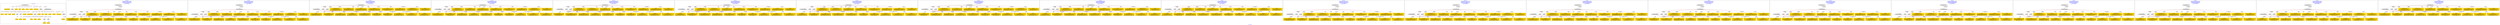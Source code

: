 digraph n0 {
fontcolor="blue"
remincross="true"
label="s21-s-met.json"
subgraph cluster_0 {
label="1-correct model"
n2[style="filled",color="white",fillcolor="lightgray",label="CulturalHeritageObject1"];
n3[shape="plaintext",style="filled",fillcolor="gold",label="dateOfEndOfCreation"];
n4[style="filled",color="white",fillcolor="lightgray",label="Person1"];
n5[shape="plaintext",style="filled",fillcolor="gold",label="dimensions"];
n6[shape="plaintext",style="filled",fillcolor="gold",label="medium"];
n7[shape="plaintext",style="filled",fillcolor="gold",label="creditLine"];
n8[shape="plaintext",style="filled",fillcolor="gold",label="provenance"];
n9[shape="plaintext",style="filled",fillcolor="gold",label="artworkTitle"];
n10[shape="plaintext",style="filled",fillcolor="gold",label="accessionNumber"];
n11[style="filled",color="white",fillcolor="lightgray",label="Concept1"];
n12[style="filled",color="white",fillcolor="lightgray",label="CulturalHeritageObject2"];
n13[shape="plaintext",style="filled",fillcolor="gold",label="dateOfEndOfCreation"];
n14[style="filled",color="white",fillcolor="lightgray",label="Person2"];
n15[shape="plaintext",style="filled",fillcolor="gold",label="dimensions"];
n16[shape="plaintext",style="filled",fillcolor="gold",label="medium"];
n17[shape="plaintext",style="filled",fillcolor="gold",label="creditLine"];
n18[shape="plaintext",style="filled",fillcolor="gold",label="provenance"];
n19[shape="plaintext",style="filled",fillcolor="gold",label="artworkTitle"];
n20[shape="plaintext",style="filled",fillcolor="gold",label="accessionNumber"];
n21[style="filled",color="white",fillcolor="lightgray",label="Concept2"];
n22[shape="plaintext",style="filled",fillcolor="gold",label="nationality"];
n23[shape="plaintext",style="filled",fillcolor="gold",label="birthDate"];
n24[shape="plaintext",style="filled",fillcolor="gold",label="deathDate"];
n25[shape="plaintext",style="filled",fillcolor="gold",label="artistName"];
n26[style="filled",color="white",fillcolor="lightgray",label="Place2"];
n27[style="filled",color="white",fillcolor="lightgray",label="Place1"];
n28[shape="plaintext",style="filled",fillcolor="gold",label="nationality"];
n29[shape="plaintext",style="filled",fillcolor="gold",label="birthDate"];
n30[shape="plaintext",style="filled",fillcolor="gold",label="deathDate"];
n31[shape="plaintext",style="filled",fillcolor="gold",label="artistName"];
n32[style="filled",color="white",fillcolor="lightgray",label="Place3"];
n33[style="filled",color="white",fillcolor="lightgray",label="Place4"];
n34[shape="plaintext",style="filled",fillcolor="gold",label="deathPlace"];
n35[shape="plaintext",style="filled",fillcolor="gold",label="birthPlace"];
n36[shape="plaintext",style="filled",fillcolor="gold",label="birthPlace"];
n37[shape="plaintext",style="filled",fillcolor="gold",label="deathPlace"];
n38[shape="plaintext",style="filled",fillcolor="gold",label="classification"];
n39[shape="plaintext",style="filled",fillcolor="gold",label="classification"];
}
subgraph cluster_1 {
label="candidate 0\nlink coherence:0.8181818181818182\nnode coherence:0.8181818181818182\nconfidence:0.3749033184758575\nmapping score:0.5273246751821882\ncost:318.99959\n-precision:0.41-recall:0.24"
n41[style="filled",color="white",fillcolor="lightgray",label="CulturalHeritageObject1"];
n42[style="filled",color="white",fillcolor="lightgray",label="CulturalHeritageObject2"];
n43[style="filled",color="white",fillcolor="lightgray",label="Person1"];
n44[style="filled",color="white",fillcolor="lightgray",label="Concept1"];
n45[style="filled",color="white",fillcolor="lightgray",label="EuropeanaAggregation1"];
n46[shape="plaintext",style="filled",fillcolor="gold",label="birthPlace\n[CulturalHeritageObject,provenance,0.363]\n[CulturalHeritageObject,accessionNumber,0.221]\n[Person,nameOfThePerson,0.209]\n[CulturalHeritageObject,description,0.207]"];
n47[shape="plaintext",style="filled",fillcolor="gold",label="birthPlace\n[CulturalHeritageObject,provenance,0.363]\n[CulturalHeritageObject,accessionNumber,0.221]\n[Person,nameOfThePerson,0.209]\n[CulturalHeritageObject,description,0.207]"];
n48[shape="plaintext",style="filled",fillcolor="gold",label="birthDate\n[Person,dateOfDeath,0.495]\n[CulturalHeritageObject,created,0.302]\n[CulturalHeritageObject,title,0.113]\n[Person,dateOfBirth,0.09]"];
n49[shape="plaintext",style="filled",fillcolor="gold",label="dateOfEndOfCreation\n[CulturalHeritageObject,created,0.597]\n[Person,dateOfDeath,0.285]\n[CulturalHeritageObject,accessionNumber,0.064]\n[CulturalHeritageObject,title,0.055]"];
n50[shape="plaintext",style="filled",fillcolor="gold",label="dateOfEndOfCreation\n[CulturalHeritageObject,created,0.544]\n[Person,dateOfDeath,0.312]\n[CulturalHeritageObject,accessionNumber,0.076]\n[CulturalHeritageObject,extent,0.068]"];
n51[shape="plaintext",style="filled",fillcolor="gold",label="birthDate\n[Person,dateOfDeath,0.495]\n[CulturalHeritageObject,created,0.302]\n[CulturalHeritageObject,title,0.113]\n[Person,dateOfBirth,0.09]"];
n52[shape="plaintext",style="filled",fillcolor="gold",label="artworkTitle\n[CulturalHeritageObject,description,0.387]\n[CulturalHeritageObject,title,0.292]\n[Person,biographicalInformation,0.263]\n[CulturalHeritageObject,provenance,0.058]"];
n53[shape="plaintext",style="filled",fillcolor="gold",label="dimensions\n[CulturalHeritageObject,extent,0.782]\n[CulturalHeritageObject,provenance,0.092]\n[CulturalHeritageObject,accessionNumber,0.068]\n[CulturalHeritageObject,description,0.058]"];
n54[shape="plaintext",style="filled",fillcolor="gold",label="artworkTitle\n[Person,biographicalInformation,0.366]\n[CulturalHeritageObject,description,0.307]\n[CulturalHeritageObject,title,0.17]\n[Concept,prefLabel,0.156]"];
n55[shape="plaintext",style="filled",fillcolor="gold",label="classification\n[Person,biographicalInformation,0.313]\n[Concept,prefLabel,0.291]\n[CulturalHeritageObject,description,0.2]\n[CulturalHeritageObject,provenance,0.197]"];
n56[shape="plaintext",style="filled",fillcolor="gold",label="nationality\n[Person,countryAssociatedWithThePerson,0.759]\n[Concept,prefLabel,0.107]\n[CulturalHeritageObject,provenance,0.083]\n[CulturalHeritageObject,title,0.051]"];
n57[shape="plaintext",style="filled",fillcolor="gold",label="creditLine\n[CulturalHeritageObject,provenance,0.482]\n[CulturalHeritageObject,rights,0.209]\n[CulturalHeritageObject,accessionNumber,0.188]\n[Concept,prefLabel,0.121]"];
n58[shape="plaintext",style="filled",fillcolor="gold",label="medium\n[CulturalHeritageObject,medium,0.507]\n[CulturalHeritageObject,extent,0.202]\n[CulturalHeritageObject,provenance,0.148]\n[CulturalHeritageObject,description,0.142]"];
n59[shape="plaintext",style="filled",fillcolor="gold",label="dimensions\n[CulturalHeritageObject,extent,0.782]\n[CulturalHeritageObject,provenance,0.092]\n[CulturalHeritageObject,accessionNumber,0.068]\n[CulturalHeritageObject,description,0.058]"];
n60[shape="plaintext",style="filled",fillcolor="gold",label="medium\n[CulturalHeritageObject,medium,0.507]\n[CulturalHeritageObject,extent,0.202]\n[CulturalHeritageObject,provenance,0.148]\n[CulturalHeritageObject,description,0.142]"];
n61[shape="plaintext",style="filled",fillcolor="gold",label="classification\n[Person,biographicalInformation,0.313]\n[Concept,prefLabel,0.291]\n[CulturalHeritageObject,description,0.2]\n[CulturalHeritageObject,provenance,0.197]"];
n62[shape="plaintext",style="filled",fillcolor="gold",label="creditLine\n[CulturalHeritageObject,provenance,0.711]\n[Person,nameOfThePerson,0.109]\n[Document,classLink,0.091]\n[CulturalHeritageObject,description,0.09]"];
n63[shape="plaintext",style="filled",fillcolor="gold",label="nationality\n[Person,countryAssociatedWithThePerson,0.759]\n[Concept,prefLabel,0.107]\n[CulturalHeritageObject,provenance,0.083]\n[CulturalHeritageObject,title,0.051]"];
}
subgraph cluster_2 {
label="candidate 1\nlink coherence:0.8181818181818182\nnode coherence:0.8181818181818182\nconfidence:0.37322098948417737\nmapping score:0.5267638988516281\ncost:318.99959\n-precision:0.41-recall:0.24"
n65[style="filled",color="white",fillcolor="lightgray",label="CulturalHeritageObject1"];
n66[style="filled",color="white",fillcolor="lightgray",label="CulturalHeritageObject2"];
n67[style="filled",color="white",fillcolor="lightgray",label="Person1"];
n68[style="filled",color="white",fillcolor="lightgray",label="Concept1"];
n69[style="filled",color="white",fillcolor="lightgray",label="EuropeanaAggregation1"];
n70[shape="plaintext",style="filled",fillcolor="gold",label="birthPlace\n[CulturalHeritageObject,provenance,0.363]\n[CulturalHeritageObject,accessionNumber,0.221]\n[Person,nameOfThePerson,0.209]\n[CulturalHeritageObject,description,0.207]"];
n71[shape="plaintext",style="filled",fillcolor="gold",label="birthPlace\n[CulturalHeritageObject,provenance,0.363]\n[CulturalHeritageObject,accessionNumber,0.221]\n[Person,nameOfThePerson,0.209]\n[CulturalHeritageObject,description,0.207]"];
n72[shape="plaintext",style="filled",fillcolor="gold",label="birthDate\n[Person,dateOfDeath,0.495]\n[CulturalHeritageObject,created,0.302]\n[CulturalHeritageObject,title,0.113]\n[Person,dateOfBirth,0.09]"];
n73[shape="plaintext",style="filled",fillcolor="gold",label="dateOfEndOfCreation\n[CulturalHeritageObject,created,0.597]\n[Person,dateOfDeath,0.285]\n[CulturalHeritageObject,accessionNumber,0.064]\n[CulturalHeritageObject,title,0.055]"];
n74[shape="plaintext",style="filled",fillcolor="gold",label="artworkTitle\n[CulturalHeritageObject,description,0.387]\n[CulturalHeritageObject,title,0.292]\n[Person,biographicalInformation,0.263]\n[CulturalHeritageObject,provenance,0.058]"];
n75[shape="plaintext",style="filled",fillcolor="gold",label="birthDate\n[Person,dateOfDeath,0.495]\n[CulturalHeritageObject,created,0.302]\n[CulturalHeritageObject,title,0.113]\n[Person,dateOfBirth,0.09]"];
n76[shape="plaintext",style="filled",fillcolor="gold",label="dimensions\n[CulturalHeritageObject,extent,0.782]\n[CulturalHeritageObject,provenance,0.092]\n[CulturalHeritageObject,accessionNumber,0.068]\n[CulturalHeritageObject,description,0.058]"];
n77[shape="plaintext",style="filled",fillcolor="gold",label="dimensions\n[CulturalHeritageObject,extent,0.782]\n[CulturalHeritageObject,provenance,0.092]\n[CulturalHeritageObject,accessionNumber,0.068]\n[CulturalHeritageObject,description,0.058]"];
n78[shape="plaintext",style="filled",fillcolor="gold",label="artworkTitle\n[Person,biographicalInformation,0.366]\n[CulturalHeritageObject,description,0.307]\n[CulturalHeritageObject,title,0.17]\n[Concept,prefLabel,0.156]"];
n79[shape="plaintext",style="filled",fillcolor="gold",label="classification\n[Person,biographicalInformation,0.313]\n[Concept,prefLabel,0.291]\n[CulturalHeritageObject,description,0.2]\n[CulturalHeritageObject,provenance,0.197]"];
n80[shape="plaintext",style="filled",fillcolor="gold",label="nationality\n[Person,countryAssociatedWithThePerson,0.759]\n[Concept,prefLabel,0.107]\n[CulturalHeritageObject,provenance,0.083]\n[CulturalHeritageObject,title,0.051]"];
n81[shape="plaintext",style="filled",fillcolor="gold",label="creditLine\n[CulturalHeritageObject,provenance,0.482]\n[CulturalHeritageObject,rights,0.209]\n[CulturalHeritageObject,accessionNumber,0.188]\n[Concept,prefLabel,0.121]"];
n82[shape="plaintext",style="filled",fillcolor="gold",label="medium\n[CulturalHeritageObject,medium,0.507]\n[CulturalHeritageObject,extent,0.202]\n[CulturalHeritageObject,provenance,0.148]\n[CulturalHeritageObject,description,0.142]"];
n83[shape="plaintext",style="filled",fillcolor="gold",label="dateOfEndOfCreation\n[CulturalHeritageObject,created,0.544]\n[Person,dateOfDeath,0.312]\n[CulturalHeritageObject,accessionNumber,0.076]\n[CulturalHeritageObject,extent,0.068]"];
n84[shape="plaintext",style="filled",fillcolor="gold",label="medium\n[CulturalHeritageObject,medium,0.507]\n[CulturalHeritageObject,extent,0.202]\n[CulturalHeritageObject,provenance,0.148]\n[CulturalHeritageObject,description,0.142]"];
n85[shape="plaintext",style="filled",fillcolor="gold",label="classification\n[Person,biographicalInformation,0.313]\n[Concept,prefLabel,0.291]\n[CulturalHeritageObject,description,0.2]\n[CulturalHeritageObject,provenance,0.197]"];
n86[shape="plaintext",style="filled",fillcolor="gold",label="creditLine\n[CulturalHeritageObject,provenance,0.711]\n[Person,nameOfThePerson,0.109]\n[Document,classLink,0.091]\n[CulturalHeritageObject,description,0.09]"];
n87[shape="plaintext",style="filled",fillcolor="gold",label="nationality\n[Person,countryAssociatedWithThePerson,0.759]\n[Concept,prefLabel,0.107]\n[CulturalHeritageObject,provenance,0.083]\n[CulturalHeritageObject,title,0.051]"];
}
subgraph cluster_3 {
label="candidate 10\nlink coherence:0.8095238095238095\nnode coherence:0.8181818181818182\nconfidence:0.37322098948417737\nmapping score:0.5267638988516281\ncost:317.99975\n-precision:0.43-recall:0.24"
n89[style="filled",color="white",fillcolor="lightgray",label="CulturalHeritageObject1"];
n90[style="filled",color="white",fillcolor="lightgray",label="CulturalHeritageObject2"];
n91[style="filled",color="white",fillcolor="lightgray",label="Person1"];
n92[style="filled",color="white",fillcolor="lightgray",label="Concept1"];
n93[shape="plaintext",style="filled",fillcolor="gold",label="birthPlace\n[CulturalHeritageObject,provenance,0.363]\n[CulturalHeritageObject,accessionNumber,0.221]\n[Person,nameOfThePerson,0.209]\n[CulturalHeritageObject,description,0.207]"];
n94[shape="plaintext",style="filled",fillcolor="gold",label="birthPlace\n[CulturalHeritageObject,provenance,0.363]\n[CulturalHeritageObject,accessionNumber,0.221]\n[Person,nameOfThePerson,0.209]\n[CulturalHeritageObject,description,0.207]"];
n95[shape="plaintext",style="filled",fillcolor="gold",label="birthDate\n[Person,dateOfDeath,0.495]\n[CulturalHeritageObject,created,0.302]\n[CulturalHeritageObject,title,0.113]\n[Person,dateOfBirth,0.09]"];
n96[shape="plaintext",style="filled",fillcolor="gold",label="dateOfEndOfCreation\n[CulturalHeritageObject,created,0.597]\n[Person,dateOfDeath,0.285]\n[CulturalHeritageObject,accessionNumber,0.064]\n[CulturalHeritageObject,title,0.055]"];
n97[shape="plaintext",style="filled",fillcolor="gold",label="artworkTitle\n[CulturalHeritageObject,description,0.387]\n[CulturalHeritageObject,title,0.292]\n[Person,biographicalInformation,0.263]\n[CulturalHeritageObject,provenance,0.058]"];
n98[shape="plaintext",style="filled",fillcolor="gold",label="birthDate\n[Person,dateOfDeath,0.495]\n[CulturalHeritageObject,created,0.302]\n[CulturalHeritageObject,title,0.113]\n[Person,dateOfBirth,0.09]"];
n99[shape="plaintext",style="filled",fillcolor="gold",label="dimensions\n[CulturalHeritageObject,extent,0.782]\n[CulturalHeritageObject,provenance,0.092]\n[CulturalHeritageObject,accessionNumber,0.068]\n[CulturalHeritageObject,description,0.058]"];
n100[shape="plaintext",style="filled",fillcolor="gold",label="dimensions\n[CulturalHeritageObject,extent,0.782]\n[CulturalHeritageObject,provenance,0.092]\n[CulturalHeritageObject,accessionNumber,0.068]\n[CulturalHeritageObject,description,0.058]"];
n101[shape="plaintext",style="filled",fillcolor="gold",label="artworkTitle\n[Person,biographicalInformation,0.366]\n[CulturalHeritageObject,description,0.307]\n[CulturalHeritageObject,title,0.17]\n[Concept,prefLabel,0.156]"];
n102[shape="plaintext",style="filled",fillcolor="gold",label="classification\n[Person,biographicalInformation,0.313]\n[Concept,prefLabel,0.291]\n[CulturalHeritageObject,description,0.2]\n[CulturalHeritageObject,provenance,0.197]"];
n103[shape="plaintext",style="filled",fillcolor="gold",label="nationality\n[Person,countryAssociatedWithThePerson,0.759]\n[Concept,prefLabel,0.107]\n[CulturalHeritageObject,provenance,0.083]\n[CulturalHeritageObject,title,0.051]"];
n104[shape="plaintext",style="filled",fillcolor="gold",label="creditLine\n[CulturalHeritageObject,provenance,0.482]\n[CulturalHeritageObject,rights,0.209]\n[CulturalHeritageObject,accessionNumber,0.188]\n[Concept,prefLabel,0.121]"];
n105[shape="plaintext",style="filled",fillcolor="gold",label="medium\n[CulturalHeritageObject,medium,0.507]\n[CulturalHeritageObject,extent,0.202]\n[CulturalHeritageObject,provenance,0.148]\n[CulturalHeritageObject,description,0.142]"];
n106[shape="plaintext",style="filled",fillcolor="gold",label="dateOfEndOfCreation\n[CulturalHeritageObject,created,0.544]\n[Person,dateOfDeath,0.312]\n[CulturalHeritageObject,accessionNumber,0.076]\n[CulturalHeritageObject,extent,0.068]"];
n107[shape="plaintext",style="filled",fillcolor="gold",label="medium\n[CulturalHeritageObject,medium,0.507]\n[CulturalHeritageObject,extent,0.202]\n[CulturalHeritageObject,provenance,0.148]\n[CulturalHeritageObject,description,0.142]"];
n108[shape="plaintext",style="filled",fillcolor="gold",label="classification\n[Person,biographicalInformation,0.313]\n[Concept,prefLabel,0.291]\n[CulturalHeritageObject,description,0.2]\n[CulturalHeritageObject,provenance,0.197]"];
n109[shape="plaintext",style="filled",fillcolor="gold",label="creditLine\n[CulturalHeritageObject,provenance,0.711]\n[Person,nameOfThePerson,0.109]\n[Document,classLink,0.091]\n[CulturalHeritageObject,description,0.09]"];
n110[shape="plaintext",style="filled",fillcolor="gold",label="nationality\n[Person,countryAssociatedWithThePerson,0.759]\n[Concept,prefLabel,0.107]\n[CulturalHeritageObject,provenance,0.083]\n[CulturalHeritageObject,title,0.051]"];
}
subgraph cluster_4 {
label="candidate 11\nlink coherence:0.8095238095238095\nnode coherence:0.8181818181818182\nconfidence:0.3695873524220864\nmapping score:0.5255526864975978\ncost:317.99975\n-precision:0.48-recall:0.27"
n112[style="filled",color="white",fillcolor="lightgray",label="CulturalHeritageObject1"];
n113[style="filled",color="white",fillcolor="lightgray",label="CulturalHeritageObject2"];
n114[style="filled",color="white",fillcolor="lightgray",label="Person1"];
n115[style="filled",color="white",fillcolor="lightgray",label="Concept1"];
n116[shape="plaintext",style="filled",fillcolor="gold",label="birthPlace\n[CulturalHeritageObject,provenance,0.363]\n[CulturalHeritageObject,accessionNumber,0.221]\n[Person,nameOfThePerson,0.209]\n[CulturalHeritageObject,description,0.207]"];
n117[shape="plaintext",style="filled",fillcolor="gold",label="birthPlace\n[CulturalHeritageObject,provenance,0.363]\n[CulturalHeritageObject,accessionNumber,0.221]\n[Person,nameOfThePerson,0.209]\n[CulturalHeritageObject,description,0.207]"];
n118[shape="plaintext",style="filled",fillcolor="gold",label="birthDate\n[Person,dateOfDeath,0.495]\n[CulturalHeritageObject,created,0.302]\n[CulturalHeritageObject,title,0.113]\n[Person,dateOfBirth,0.09]"];
n119[shape="plaintext",style="filled",fillcolor="gold",label="dateOfEndOfCreation\n[CulturalHeritageObject,created,0.544]\n[Person,dateOfDeath,0.312]\n[CulturalHeritageObject,accessionNumber,0.076]\n[CulturalHeritageObject,extent,0.068]"];
n120[shape="plaintext",style="filled",fillcolor="gold",label="artworkTitle\n[CulturalHeritageObject,description,0.387]\n[CulturalHeritageObject,title,0.292]\n[Person,biographicalInformation,0.263]\n[CulturalHeritageObject,provenance,0.058]"];
n121[shape="plaintext",style="filled",fillcolor="gold",label="birthDate\n[Person,dateOfDeath,0.495]\n[CulturalHeritageObject,created,0.302]\n[CulturalHeritageObject,title,0.113]\n[Person,dateOfBirth,0.09]"];
n122[shape="plaintext",style="filled",fillcolor="gold",label="dimensions\n[CulturalHeritageObject,extent,0.782]\n[CulturalHeritageObject,provenance,0.092]\n[CulturalHeritageObject,accessionNumber,0.068]\n[CulturalHeritageObject,description,0.058]"];
n123[shape="plaintext",style="filled",fillcolor="gold",label="dimensions\n[CulturalHeritageObject,extent,0.782]\n[CulturalHeritageObject,provenance,0.092]\n[CulturalHeritageObject,accessionNumber,0.068]\n[CulturalHeritageObject,description,0.058]"];
n124[shape="plaintext",style="filled",fillcolor="gold",label="artworkTitle\n[Person,biographicalInformation,0.366]\n[CulturalHeritageObject,description,0.307]\n[CulturalHeritageObject,title,0.17]\n[Concept,prefLabel,0.156]"];
n125[shape="plaintext",style="filled",fillcolor="gold",label="classification\n[Person,biographicalInformation,0.313]\n[Concept,prefLabel,0.291]\n[CulturalHeritageObject,description,0.2]\n[CulturalHeritageObject,provenance,0.197]"];
n126[shape="plaintext",style="filled",fillcolor="gold",label="nationality\n[Person,countryAssociatedWithThePerson,0.759]\n[Concept,prefLabel,0.107]\n[CulturalHeritageObject,provenance,0.083]\n[CulturalHeritageObject,title,0.051]"];
n127[shape="plaintext",style="filled",fillcolor="gold",label="creditLine\n[CulturalHeritageObject,provenance,0.482]\n[CulturalHeritageObject,rights,0.209]\n[CulturalHeritageObject,accessionNumber,0.188]\n[Concept,prefLabel,0.121]"];
n128[shape="plaintext",style="filled",fillcolor="gold",label="medium\n[CulturalHeritageObject,medium,0.507]\n[CulturalHeritageObject,extent,0.202]\n[CulturalHeritageObject,provenance,0.148]\n[CulturalHeritageObject,description,0.142]"];
n129[shape="plaintext",style="filled",fillcolor="gold",label="dateOfEndOfCreation\n[CulturalHeritageObject,created,0.597]\n[Person,dateOfDeath,0.285]\n[CulturalHeritageObject,accessionNumber,0.064]\n[CulturalHeritageObject,title,0.055]"];
n130[shape="plaintext",style="filled",fillcolor="gold",label="medium\n[CulturalHeritageObject,medium,0.507]\n[CulturalHeritageObject,extent,0.202]\n[CulturalHeritageObject,provenance,0.148]\n[CulturalHeritageObject,description,0.142]"];
n131[shape="plaintext",style="filled",fillcolor="gold",label="classification\n[Person,biographicalInformation,0.313]\n[Concept,prefLabel,0.291]\n[CulturalHeritageObject,description,0.2]\n[CulturalHeritageObject,provenance,0.197]"];
n132[shape="plaintext",style="filled",fillcolor="gold",label="creditLine\n[CulturalHeritageObject,provenance,0.711]\n[Person,nameOfThePerson,0.109]\n[Document,classLink,0.091]\n[CulturalHeritageObject,description,0.09]"];
n133[shape="plaintext",style="filled",fillcolor="gold",label="nationality\n[Person,countryAssociatedWithThePerson,0.759]\n[Concept,prefLabel,0.107]\n[CulturalHeritageObject,provenance,0.083]\n[CulturalHeritageObject,title,0.051]"];
}
subgraph cluster_5 {
label="candidate 12\nlink coherence:0.8095238095238095\nnode coherence:0.8181818181818182\nconfidence:0.3670166108825216\nmapping score:0.5246957726510763\ncost:317.99975\n-precision:0.43-recall:0.24"
n135[style="filled",color="white",fillcolor="lightgray",label="CulturalHeritageObject1"];
n136[style="filled",color="white",fillcolor="lightgray",label="CulturalHeritageObject2"];
n137[style="filled",color="white",fillcolor="lightgray",label="Person1"];
n138[style="filled",color="white",fillcolor="lightgray",label="Concept1"];
n139[shape="plaintext",style="filled",fillcolor="gold",label="birthPlace\n[CulturalHeritageObject,provenance,0.363]\n[CulturalHeritageObject,accessionNumber,0.221]\n[Person,nameOfThePerson,0.209]\n[CulturalHeritageObject,description,0.207]"];
n140[shape="plaintext",style="filled",fillcolor="gold",label="birthDate\n[Person,dateOfDeath,0.495]\n[CulturalHeritageObject,created,0.302]\n[CulturalHeritageObject,title,0.113]\n[Person,dateOfBirth,0.09]"];
n141[shape="plaintext",style="filled",fillcolor="gold",label="dateOfEndOfCreation\n[CulturalHeritageObject,created,0.597]\n[Person,dateOfDeath,0.285]\n[CulturalHeritageObject,accessionNumber,0.064]\n[CulturalHeritageObject,title,0.055]"];
n142[shape="plaintext",style="filled",fillcolor="gold",label="dateOfEndOfCreation\n[CulturalHeritageObject,created,0.544]\n[Person,dateOfDeath,0.312]\n[CulturalHeritageObject,accessionNumber,0.076]\n[CulturalHeritageObject,extent,0.068]"];
n143[shape="plaintext",style="filled",fillcolor="gold",label="birthDate\n[Person,dateOfDeath,0.495]\n[CulturalHeritageObject,created,0.302]\n[CulturalHeritageObject,title,0.113]\n[Person,dateOfBirth,0.09]"];
n144[shape="plaintext",style="filled",fillcolor="gold",label="artworkTitle\n[CulturalHeritageObject,description,0.387]\n[CulturalHeritageObject,title,0.292]\n[Person,biographicalInformation,0.263]\n[CulturalHeritageObject,provenance,0.058]"];
n145[shape="plaintext",style="filled",fillcolor="gold",label="dimensions\n[CulturalHeritageObject,extent,0.782]\n[CulturalHeritageObject,provenance,0.092]\n[CulturalHeritageObject,accessionNumber,0.068]\n[CulturalHeritageObject,description,0.058]"];
n146[shape="plaintext",style="filled",fillcolor="gold",label="artworkTitle\n[Person,biographicalInformation,0.366]\n[CulturalHeritageObject,description,0.307]\n[CulturalHeritageObject,title,0.17]\n[Concept,prefLabel,0.156]"];
n147[shape="plaintext",style="filled",fillcolor="gold",label="birthPlace\n[CulturalHeritageObject,provenance,0.363]\n[CulturalHeritageObject,accessionNumber,0.221]\n[Person,nameOfThePerson,0.209]\n[CulturalHeritageObject,description,0.207]"];
n148[shape="plaintext",style="filled",fillcolor="gold",label="classification\n[Person,biographicalInformation,0.313]\n[Concept,prefLabel,0.291]\n[CulturalHeritageObject,description,0.2]\n[CulturalHeritageObject,provenance,0.197]"];
n149[shape="plaintext",style="filled",fillcolor="gold",label="nationality\n[Person,countryAssociatedWithThePerson,0.759]\n[Concept,prefLabel,0.107]\n[CulturalHeritageObject,provenance,0.083]\n[CulturalHeritageObject,title,0.051]"];
n150[shape="plaintext",style="filled",fillcolor="gold",label="creditLine\n[CulturalHeritageObject,provenance,0.482]\n[CulturalHeritageObject,rights,0.209]\n[CulturalHeritageObject,accessionNumber,0.188]\n[Concept,prefLabel,0.121]"];
n151[shape="plaintext",style="filled",fillcolor="gold",label="medium\n[CulturalHeritageObject,medium,0.507]\n[CulturalHeritageObject,extent,0.202]\n[CulturalHeritageObject,provenance,0.148]\n[CulturalHeritageObject,description,0.142]"];
n152[shape="plaintext",style="filled",fillcolor="gold",label="dimensions\n[CulturalHeritageObject,extent,0.782]\n[CulturalHeritageObject,provenance,0.092]\n[CulturalHeritageObject,accessionNumber,0.068]\n[CulturalHeritageObject,description,0.058]"];
n153[shape="plaintext",style="filled",fillcolor="gold",label="medium\n[CulturalHeritageObject,medium,0.507]\n[CulturalHeritageObject,extent,0.202]\n[CulturalHeritageObject,provenance,0.148]\n[CulturalHeritageObject,description,0.142]"];
n154[shape="plaintext",style="filled",fillcolor="gold",label="classification\n[Person,biographicalInformation,0.313]\n[Concept,prefLabel,0.291]\n[CulturalHeritageObject,description,0.2]\n[CulturalHeritageObject,provenance,0.197]"];
n155[shape="plaintext",style="filled",fillcolor="gold",label="creditLine\n[CulturalHeritageObject,provenance,0.711]\n[Person,nameOfThePerson,0.109]\n[Document,classLink,0.091]\n[CulturalHeritageObject,description,0.09]"];
n156[shape="plaintext",style="filled",fillcolor="gold",label="nationality\n[Person,countryAssociatedWithThePerson,0.759]\n[Concept,prefLabel,0.107]\n[CulturalHeritageObject,provenance,0.083]\n[CulturalHeritageObject,title,0.051]"];
}
subgraph cluster_6 {
label="candidate 13\nlink coherence:0.8095238095238095\nnode coherence:0.8181818181818182\nconfidence:0.3668332789869383\nmapping score:0.5246346620192152\ncost:317.99975\n-precision:0.43-recall:0.24"
n158[style="filled",color="white",fillcolor="lightgray",label="CulturalHeritageObject1"];
n159[style="filled",color="white",fillcolor="lightgray",label="CulturalHeritageObject2"];
n160[style="filled",color="white",fillcolor="lightgray",label="Person1"];
n161[style="filled",color="white",fillcolor="lightgray",label="Concept1"];
n162[shape="plaintext",style="filled",fillcolor="gold",label="birthPlace\n[CulturalHeritageObject,provenance,0.363]\n[CulturalHeritageObject,accessionNumber,0.221]\n[Person,nameOfThePerson,0.209]\n[CulturalHeritageObject,description,0.207]"];
n163[shape="plaintext",style="filled",fillcolor="gold",label="classification\n[Person,biographicalInformation,0.313]\n[Concept,prefLabel,0.291]\n[CulturalHeritageObject,description,0.2]\n[CulturalHeritageObject,provenance,0.197]"];
n164[shape="plaintext",style="filled",fillcolor="gold",label="birthDate\n[Person,dateOfDeath,0.495]\n[CulturalHeritageObject,created,0.302]\n[CulturalHeritageObject,title,0.113]\n[Person,dateOfBirth,0.09]"];
n165[shape="plaintext",style="filled",fillcolor="gold",label="dateOfEndOfCreation\n[CulturalHeritageObject,created,0.597]\n[Person,dateOfDeath,0.285]\n[CulturalHeritageObject,accessionNumber,0.064]\n[CulturalHeritageObject,title,0.055]"];
n166[shape="plaintext",style="filled",fillcolor="gold",label="dateOfEndOfCreation\n[CulturalHeritageObject,created,0.544]\n[Person,dateOfDeath,0.312]\n[CulturalHeritageObject,accessionNumber,0.076]\n[CulturalHeritageObject,extent,0.068]"];
n167[shape="plaintext",style="filled",fillcolor="gold",label="birthDate\n[Person,dateOfDeath,0.495]\n[CulturalHeritageObject,created,0.302]\n[CulturalHeritageObject,title,0.113]\n[Person,dateOfBirth,0.09]"];
n168[shape="plaintext",style="filled",fillcolor="gold",label="artworkTitle\n[CulturalHeritageObject,description,0.387]\n[CulturalHeritageObject,title,0.292]\n[Person,biographicalInformation,0.263]\n[CulturalHeritageObject,provenance,0.058]"];
n169[shape="plaintext",style="filled",fillcolor="gold",label="dimensions\n[CulturalHeritageObject,extent,0.782]\n[CulturalHeritageObject,provenance,0.092]\n[CulturalHeritageObject,accessionNumber,0.068]\n[CulturalHeritageObject,description,0.058]"];
n170[shape="plaintext",style="filled",fillcolor="gold",label="artworkTitle\n[Person,biographicalInformation,0.366]\n[CulturalHeritageObject,description,0.307]\n[CulturalHeritageObject,title,0.17]\n[Concept,prefLabel,0.156]"];
n171[shape="plaintext",style="filled",fillcolor="gold",label="birthPlace\n[CulturalHeritageObject,provenance,0.363]\n[CulturalHeritageObject,accessionNumber,0.221]\n[Person,nameOfThePerson,0.209]\n[CulturalHeritageObject,description,0.207]"];
n172[shape="plaintext",style="filled",fillcolor="gold",label="classification\n[Person,biographicalInformation,0.313]\n[Concept,prefLabel,0.291]\n[CulturalHeritageObject,description,0.2]\n[CulturalHeritageObject,provenance,0.197]"];
n173[shape="plaintext",style="filled",fillcolor="gold",label="nationality\n[Person,countryAssociatedWithThePerson,0.759]\n[Concept,prefLabel,0.107]\n[CulturalHeritageObject,provenance,0.083]\n[CulturalHeritageObject,title,0.051]"];
n174[shape="plaintext",style="filled",fillcolor="gold",label="creditLine\n[CulturalHeritageObject,provenance,0.482]\n[CulturalHeritageObject,rights,0.209]\n[CulturalHeritageObject,accessionNumber,0.188]\n[Concept,prefLabel,0.121]"];
n175[shape="plaintext",style="filled",fillcolor="gold",label="medium\n[CulturalHeritageObject,medium,0.507]\n[CulturalHeritageObject,extent,0.202]\n[CulturalHeritageObject,provenance,0.148]\n[CulturalHeritageObject,description,0.142]"];
n176[shape="plaintext",style="filled",fillcolor="gold",label="dimensions\n[CulturalHeritageObject,extent,0.782]\n[CulturalHeritageObject,provenance,0.092]\n[CulturalHeritageObject,accessionNumber,0.068]\n[CulturalHeritageObject,description,0.058]"];
n177[shape="plaintext",style="filled",fillcolor="gold",label="medium\n[CulturalHeritageObject,medium,0.507]\n[CulturalHeritageObject,extent,0.202]\n[CulturalHeritageObject,provenance,0.148]\n[CulturalHeritageObject,description,0.142]"];
n178[shape="plaintext",style="filled",fillcolor="gold",label="creditLine\n[CulturalHeritageObject,provenance,0.711]\n[Person,nameOfThePerson,0.109]\n[Document,classLink,0.091]\n[CulturalHeritageObject,description,0.09]"];
n179[shape="plaintext",style="filled",fillcolor="gold",label="nationality\n[Person,countryAssociatedWithThePerson,0.759]\n[Concept,prefLabel,0.107]\n[CulturalHeritageObject,provenance,0.083]\n[CulturalHeritageObject,title,0.051]"];
}
subgraph cluster_7 {
label="candidate 14\nlink coherence:0.8095238095238095\nnode coherence:0.8181818181818182\nconfidence:0.36609055748200586\nmapping score:0.5243870881842376\ncost:317.99975\n-precision:0.43-recall:0.24"
n181[style="filled",color="white",fillcolor="lightgray",label="CulturalHeritageObject1"];
n182[style="filled",color="white",fillcolor="lightgray",label="CulturalHeritageObject2"];
n183[style="filled",color="white",fillcolor="lightgray",label="Person1"];
n184[style="filled",color="white",fillcolor="lightgray",label="Concept1"];
n185[shape="plaintext",style="filled",fillcolor="gold",label="birthPlace\n[CulturalHeritageObject,provenance,0.363]\n[CulturalHeritageObject,accessionNumber,0.221]\n[Person,nameOfThePerson,0.209]\n[CulturalHeritageObject,description,0.207]"];
n186[shape="plaintext",style="filled",fillcolor="gold",label="classification\n[Person,biographicalInformation,0.313]\n[Concept,prefLabel,0.291]\n[CulturalHeritageObject,description,0.2]\n[CulturalHeritageObject,provenance,0.197]"];
n187[shape="plaintext",style="filled",fillcolor="gold",label="birthDate\n[Person,dateOfDeath,0.495]\n[CulturalHeritageObject,created,0.302]\n[CulturalHeritageObject,title,0.113]\n[Person,dateOfBirth,0.09]"];
n188[shape="plaintext",style="filled",fillcolor="gold",label="dateOfEndOfCreation\n[CulturalHeritageObject,created,0.597]\n[Person,dateOfDeath,0.285]\n[CulturalHeritageObject,accessionNumber,0.064]\n[CulturalHeritageObject,title,0.055]"];
n189[shape="plaintext",style="filled",fillcolor="gold",label="dateOfEndOfCreation\n[CulturalHeritageObject,created,0.544]\n[Person,dateOfDeath,0.312]\n[CulturalHeritageObject,accessionNumber,0.076]\n[CulturalHeritageObject,extent,0.068]"];
n190[shape="plaintext",style="filled",fillcolor="gold",label="birthDate\n[Person,dateOfDeath,0.495]\n[CulturalHeritageObject,created,0.302]\n[CulturalHeritageObject,title,0.113]\n[Person,dateOfBirth,0.09]"];
n191[shape="plaintext",style="filled",fillcolor="gold",label="artworkTitle\n[CulturalHeritageObject,description,0.387]\n[CulturalHeritageObject,title,0.292]\n[Person,biographicalInformation,0.263]\n[CulturalHeritageObject,provenance,0.058]"];
n192[shape="plaintext",style="filled",fillcolor="gold",label="dimensions\n[CulturalHeritageObject,extent,0.782]\n[CulturalHeritageObject,provenance,0.092]\n[CulturalHeritageObject,accessionNumber,0.068]\n[CulturalHeritageObject,description,0.058]"];
n193[shape="plaintext",style="filled",fillcolor="gold",label="artworkTitle\n[Person,biographicalInformation,0.366]\n[CulturalHeritageObject,description,0.307]\n[CulturalHeritageObject,title,0.17]\n[Concept,prefLabel,0.156]"];
n194[shape="plaintext",style="filled",fillcolor="gold",label="classification\n[Person,biographicalInformation,0.313]\n[Concept,prefLabel,0.291]\n[CulturalHeritageObject,description,0.2]\n[CulturalHeritageObject,provenance,0.197]"];
n195[shape="plaintext",style="filled",fillcolor="gold",label="nationality\n[Person,countryAssociatedWithThePerson,0.759]\n[Concept,prefLabel,0.107]\n[CulturalHeritageObject,provenance,0.083]\n[CulturalHeritageObject,title,0.051]"];
n196[shape="plaintext",style="filled",fillcolor="gold",label="creditLine\n[CulturalHeritageObject,provenance,0.482]\n[CulturalHeritageObject,rights,0.209]\n[CulturalHeritageObject,accessionNumber,0.188]\n[Concept,prefLabel,0.121]"];
n197[shape="plaintext",style="filled",fillcolor="gold",label="medium\n[CulturalHeritageObject,medium,0.507]\n[CulturalHeritageObject,extent,0.202]\n[CulturalHeritageObject,provenance,0.148]\n[CulturalHeritageObject,description,0.142]"];
n198[shape="plaintext",style="filled",fillcolor="gold",label="dimensions\n[CulturalHeritageObject,extent,0.782]\n[CulturalHeritageObject,provenance,0.092]\n[CulturalHeritageObject,accessionNumber,0.068]\n[CulturalHeritageObject,description,0.058]"];
n199[shape="plaintext",style="filled",fillcolor="gold",label="medium\n[CulturalHeritageObject,medium,0.507]\n[CulturalHeritageObject,extent,0.202]\n[CulturalHeritageObject,provenance,0.148]\n[CulturalHeritageObject,description,0.142]"];
n200[shape="plaintext",style="filled",fillcolor="gold",label="birthPlace\n[CulturalHeritageObject,provenance,0.363]\n[CulturalHeritageObject,accessionNumber,0.221]\n[Person,nameOfThePerson,0.209]\n[CulturalHeritageObject,description,0.207]"];
n201[shape="plaintext",style="filled",fillcolor="gold",label="creditLine\n[CulturalHeritageObject,provenance,0.711]\n[Person,nameOfThePerson,0.109]\n[Document,classLink,0.091]\n[CulturalHeritageObject,description,0.09]"];
n202[shape="plaintext",style="filled",fillcolor="gold",label="nationality\n[Person,countryAssociatedWithThePerson,0.759]\n[Concept,prefLabel,0.107]\n[CulturalHeritageObject,provenance,0.083]\n[CulturalHeritageObject,title,0.051]"];
}
subgraph cluster_8 {
label="candidate 15\nlink coherence:0.8095238095238095\nnode coherence:0.8181818181818182\nconfidence:0.3653342818908414\nmapping score:0.5241349963205161\ncost:317.99975\n-precision:0.43-recall:0.24"
n204[style="filled",color="white",fillcolor="lightgray",label="CulturalHeritageObject1"];
n205[style="filled",color="white",fillcolor="lightgray",label="CulturalHeritageObject2"];
n206[style="filled",color="white",fillcolor="lightgray",label="Person1"];
n207[style="filled",color="white",fillcolor="lightgray",label="Concept1"];
n208[shape="plaintext",style="filled",fillcolor="gold",label="birthPlace\n[CulturalHeritageObject,provenance,0.363]\n[CulturalHeritageObject,accessionNumber,0.221]\n[Person,nameOfThePerson,0.209]\n[CulturalHeritageObject,description,0.207]"];
n209[shape="plaintext",style="filled",fillcolor="gold",label="birthDate\n[Person,dateOfDeath,0.495]\n[CulturalHeritageObject,created,0.302]\n[CulturalHeritageObject,title,0.113]\n[Person,dateOfBirth,0.09]"];
n210[shape="plaintext",style="filled",fillcolor="gold",label="dateOfEndOfCreation\n[CulturalHeritageObject,created,0.597]\n[Person,dateOfDeath,0.285]\n[CulturalHeritageObject,accessionNumber,0.064]\n[CulturalHeritageObject,title,0.055]"];
n211[shape="plaintext",style="filled",fillcolor="gold",label="artworkTitle\n[CulturalHeritageObject,description,0.387]\n[CulturalHeritageObject,title,0.292]\n[Person,biographicalInformation,0.263]\n[CulturalHeritageObject,provenance,0.058]"];
n212[shape="plaintext",style="filled",fillcolor="gold",label="birthDate\n[Person,dateOfDeath,0.495]\n[CulturalHeritageObject,created,0.302]\n[CulturalHeritageObject,title,0.113]\n[Person,dateOfBirth,0.09]"];
n213[shape="plaintext",style="filled",fillcolor="gold",label="dimensions\n[CulturalHeritageObject,extent,0.782]\n[CulturalHeritageObject,provenance,0.092]\n[CulturalHeritageObject,accessionNumber,0.068]\n[CulturalHeritageObject,description,0.058]"];
n214[shape="plaintext",style="filled",fillcolor="gold",label="dimensions\n[CulturalHeritageObject,extent,0.782]\n[CulturalHeritageObject,provenance,0.092]\n[CulturalHeritageObject,accessionNumber,0.068]\n[CulturalHeritageObject,description,0.058]"];
n215[shape="plaintext",style="filled",fillcolor="gold",label="artworkTitle\n[Person,biographicalInformation,0.366]\n[CulturalHeritageObject,description,0.307]\n[CulturalHeritageObject,title,0.17]\n[Concept,prefLabel,0.156]"];
n216[shape="plaintext",style="filled",fillcolor="gold",label="birthPlace\n[CulturalHeritageObject,provenance,0.363]\n[CulturalHeritageObject,accessionNumber,0.221]\n[Person,nameOfThePerson,0.209]\n[CulturalHeritageObject,description,0.207]"];
n217[shape="plaintext",style="filled",fillcolor="gold",label="classification\n[Person,biographicalInformation,0.313]\n[Concept,prefLabel,0.291]\n[CulturalHeritageObject,description,0.2]\n[CulturalHeritageObject,provenance,0.197]"];
n218[shape="plaintext",style="filled",fillcolor="gold",label="nationality\n[Person,countryAssociatedWithThePerson,0.759]\n[Concept,prefLabel,0.107]\n[CulturalHeritageObject,provenance,0.083]\n[CulturalHeritageObject,title,0.051]"];
n219[shape="plaintext",style="filled",fillcolor="gold",label="creditLine\n[CulturalHeritageObject,provenance,0.482]\n[CulturalHeritageObject,rights,0.209]\n[CulturalHeritageObject,accessionNumber,0.188]\n[Concept,prefLabel,0.121]"];
n220[shape="plaintext",style="filled",fillcolor="gold",label="medium\n[CulturalHeritageObject,medium,0.507]\n[CulturalHeritageObject,extent,0.202]\n[CulturalHeritageObject,provenance,0.148]\n[CulturalHeritageObject,description,0.142]"];
n221[shape="plaintext",style="filled",fillcolor="gold",label="dateOfEndOfCreation\n[CulturalHeritageObject,created,0.544]\n[Person,dateOfDeath,0.312]\n[CulturalHeritageObject,accessionNumber,0.076]\n[CulturalHeritageObject,extent,0.068]"];
n222[shape="plaintext",style="filled",fillcolor="gold",label="medium\n[CulturalHeritageObject,medium,0.507]\n[CulturalHeritageObject,extent,0.202]\n[CulturalHeritageObject,provenance,0.148]\n[CulturalHeritageObject,description,0.142]"];
n223[shape="plaintext",style="filled",fillcolor="gold",label="classification\n[Person,biographicalInformation,0.313]\n[Concept,prefLabel,0.291]\n[CulturalHeritageObject,description,0.2]\n[CulturalHeritageObject,provenance,0.197]"];
n224[shape="plaintext",style="filled",fillcolor="gold",label="creditLine\n[CulturalHeritageObject,provenance,0.711]\n[Person,nameOfThePerson,0.109]\n[Document,classLink,0.091]\n[CulturalHeritageObject,description,0.09]"];
n225[shape="plaintext",style="filled",fillcolor="gold",label="nationality\n[Person,countryAssociatedWithThePerson,0.759]\n[Concept,prefLabel,0.107]\n[CulturalHeritageObject,provenance,0.083]\n[CulturalHeritageObject,title,0.051]"];
}
subgraph cluster_9 {
label="candidate 16\nlink coherence:0.8095238095238095\nnode coherence:0.8181818181818182\nconfidence:0.3651509499952581\nmapping score:0.524073885688655\ncost:317.99975\n-precision:0.43-recall:0.24"
n227[style="filled",color="white",fillcolor="lightgray",label="CulturalHeritageObject1"];
n228[style="filled",color="white",fillcolor="lightgray",label="CulturalHeritageObject2"];
n229[style="filled",color="white",fillcolor="lightgray",label="Person1"];
n230[style="filled",color="white",fillcolor="lightgray",label="Concept1"];
n231[shape="plaintext",style="filled",fillcolor="gold",label="birthPlace\n[CulturalHeritageObject,provenance,0.363]\n[CulturalHeritageObject,accessionNumber,0.221]\n[Person,nameOfThePerson,0.209]\n[CulturalHeritageObject,description,0.207]"];
n232[shape="plaintext",style="filled",fillcolor="gold",label="classification\n[Person,biographicalInformation,0.313]\n[Concept,prefLabel,0.291]\n[CulturalHeritageObject,description,0.2]\n[CulturalHeritageObject,provenance,0.197]"];
n233[shape="plaintext",style="filled",fillcolor="gold",label="birthDate\n[Person,dateOfDeath,0.495]\n[CulturalHeritageObject,created,0.302]\n[CulturalHeritageObject,title,0.113]\n[Person,dateOfBirth,0.09]"];
n234[shape="plaintext",style="filled",fillcolor="gold",label="dateOfEndOfCreation\n[CulturalHeritageObject,created,0.597]\n[Person,dateOfDeath,0.285]\n[CulturalHeritageObject,accessionNumber,0.064]\n[CulturalHeritageObject,title,0.055]"];
n235[shape="plaintext",style="filled",fillcolor="gold",label="artworkTitle\n[CulturalHeritageObject,description,0.387]\n[CulturalHeritageObject,title,0.292]\n[Person,biographicalInformation,0.263]\n[CulturalHeritageObject,provenance,0.058]"];
n236[shape="plaintext",style="filled",fillcolor="gold",label="birthDate\n[Person,dateOfDeath,0.495]\n[CulturalHeritageObject,created,0.302]\n[CulturalHeritageObject,title,0.113]\n[Person,dateOfBirth,0.09]"];
n237[shape="plaintext",style="filled",fillcolor="gold",label="dimensions\n[CulturalHeritageObject,extent,0.782]\n[CulturalHeritageObject,provenance,0.092]\n[CulturalHeritageObject,accessionNumber,0.068]\n[CulturalHeritageObject,description,0.058]"];
n238[shape="plaintext",style="filled",fillcolor="gold",label="dimensions\n[CulturalHeritageObject,extent,0.782]\n[CulturalHeritageObject,provenance,0.092]\n[CulturalHeritageObject,accessionNumber,0.068]\n[CulturalHeritageObject,description,0.058]"];
n239[shape="plaintext",style="filled",fillcolor="gold",label="artworkTitle\n[Person,biographicalInformation,0.366]\n[CulturalHeritageObject,description,0.307]\n[CulturalHeritageObject,title,0.17]\n[Concept,prefLabel,0.156]"];
n240[shape="plaintext",style="filled",fillcolor="gold",label="birthPlace\n[CulturalHeritageObject,provenance,0.363]\n[CulturalHeritageObject,accessionNumber,0.221]\n[Person,nameOfThePerson,0.209]\n[CulturalHeritageObject,description,0.207]"];
n241[shape="plaintext",style="filled",fillcolor="gold",label="classification\n[Person,biographicalInformation,0.313]\n[Concept,prefLabel,0.291]\n[CulturalHeritageObject,description,0.2]\n[CulturalHeritageObject,provenance,0.197]"];
n242[shape="plaintext",style="filled",fillcolor="gold",label="nationality\n[Person,countryAssociatedWithThePerson,0.759]\n[Concept,prefLabel,0.107]\n[CulturalHeritageObject,provenance,0.083]\n[CulturalHeritageObject,title,0.051]"];
n243[shape="plaintext",style="filled",fillcolor="gold",label="creditLine\n[CulturalHeritageObject,provenance,0.482]\n[CulturalHeritageObject,rights,0.209]\n[CulturalHeritageObject,accessionNumber,0.188]\n[Concept,prefLabel,0.121]"];
n244[shape="plaintext",style="filled",fillcolor="gold",label="medium\n[CulturalHeritageObject,medium,0.507]\n[CulturalHeritageObject,extent,0.202]\n[CulturalHeritageObject,provenance,0.148]\n[CulturalHeritageObject,description,0.142]"];
n245[shape="plaintext",style="filled",fillcolor="gold",label="dateOfEndOfCreation\n[CulturalHeritageObject,created,0.544]\n[Person,dateOfDeath,0.312]\n[CulturalHeritageObject,accessionNumber,0.076]\n[CulturalHeritageObject,extent,0.068]"];
n246[shape="plaintext",style="filled",fillcolor="gold",label="medium\n[CulturalHeritageObject,medium,0.507]\n[CulturalHeritageObject,extent,0.202]\n[CulturalHeritageObject,provenance,0.148]\n[CulturalHeritageObject,description,0.142]"];
n247[shape="plaintext",style="filled",fillcolor="gold",label="creditLine\n[CulturalHeritageObject,provenance,0.711]\n[Person,nameOfThePerson,0.109]\n[Document,classLink,0.091]\n[CulturalHeritageObject,description,0.09]"];
n248[shape="plaintext",style="filled",fillcolor="gold",label="nationality\n[Person,countryAssociatedWithThePerson,0.759]\n[Concept,prefLabel,0.107]\n[CulturalHeritageObject,provenance,0.083]\n[CulturalHeritageObject,title,0.051]"];
}
subgraph cluster_10 {
label="candidate 17\nlink coherence:0.8095238095238095\nnode coherence:0.8181818181818182\nconfidence:0.36440822849032567\nmapping score:0.5238263118536776\ncost:317.99975\n-precision:0.43-recall:0.24"
n250[style="filled",color="white",fillcolor="lightgray",label="CulturalHeritageObject1"];
n251[style="filled",color="white",fillcolor="lightgray",label="CulturalHeritageObject2"];
n252[style="filled",color="white",fillcolor="lightgray",label="Person1"];
n253[style="filled",color="white",fillcolor="lightgray",label="Concept1"];
n254[shape="plaintext",style="filled",fillcolor="gold",label="birthPlace\n[CulturalHeritageObject,provenance,0.363]\n[CulturalHeritageObject,accessionNumber,0.221]\n[Person,nameOfThePerson,0.209]\n[CulturalHeritageObject,description,0.207]"];
n255[shape="plaintext",style="filled",fillcolor="gold",label="classification\n[Person,biographicalInformation,0.313]\n[Concept,prefLabel,0.291]\n[CulturalHeritageObject,description,0.2]\n[CulturalHeritageObject,provenance,0.197]"];
n256[shape="plaintext",style="filled",fillcolor="gold",label="birthDate\n[Person,dateOfDeath,0.495]\n[CulturalHeritageObject,created,0.302]\n[CulturalHeritageObject,title,0.113]\n[Person,dateOfBirth,0.09]"];
n257[shape="plaintext",style="filled",fillcolor="gold",label="dateOfEndOfCreation\n[CulturalHeritageObject,created,0.597]\n[Person,dateOfDeath,0.285]\n[CulturalHeritageObject,accessionNumber,0.064]\n[CulturalHeritageObject,title,0.055]"];
n258[shape="plaintext",style="filled",fillcolor="gold",label="artworkTitle\n[CulturalHeritageObject,description,0.387]\n[CulturalHeritageObject,title,0.292]\n[Person,biographicalInformation,0.263]\n[CulturalHeritageObject,provenance,0.058]"];
n259[shape="plaintext",style="filled",fillcolor="gold",label="birthDate\n[Person,dateOfDeath,0.495]\n[CulturalHeritageObject,created,0.302]\n[CulturalHeritageObject,title,0.113]\n[Person,dateOfBirth,0.09]"];
n260[shape="plaintext",style="filled",fillcolor="gold",label="dimensions\n[CulturalHeritageObject,extent,0.782]\n[CulturalHeritageObject,provenance,0.092]\n[CulturalHeritageObject,accessionNumber,0.068]\n[CulturalHeritageObject,description,0.058]"];
n261[shape="plaintext",style="filled",fillcolor="gold",label="dimensions\n[CulturalHeritageObject,extent,0.782]\n[CulturalHeritageObject,provenance,0.092]\n[CulturalHeritageObject,accessionNumber,0.068]\n[CulturalHeritageObject,description,0.058]"];
n262[shape="plaintext",style="filled",fillcolor="gold",label="artworkTitle\n[Person,biographicalInformation,0.366]\n[CulturalHeritageObject,description,0.307]\n[CulturalHeritageObject,title,0.17]\n[Concept,prefLabel,0.156]"];
n263[shape="plaintext",style="filled",fillcolor="gold",label="classification\n[Person,biographicalInformation,0.313]\n[Concept,prefLabel,0.291]\n[CulturalHeritageObject,description,0.2]\n[CulturalHeritageObject,provenance,0.197]"];
n264[shape="plaintext",style="filled",fillcolor="gold",label="nationality\n[Person,countryAssociatedWithThePerson,0.759]\n[Concept,prefLabel,0.107]\n[CulturalHeritageObject,provenance,0.083]\n[CulturalHeritageObject,title,0.051]"];
n265[shape="plaintext",style="filled",fillcolor="gold",label="creditLine\n[CulturalHeritageObject,provenance,0.482]\n[CulturalHeritageObject,rights,0.209]\n[CulturalHeritageObject,accessionNumber,0.188]\n[Concept,prefLabel,0.121]"];
n266[shape="plaintext",style="filled",fillcolor="gold",label="medium\n[CulturalHeritageObject,medium,0.507]\n[CulturalHeritageObject,extent,0.202]\n[CulturalHeritageObject,provenance,0.148]\n[CulturalHeritageObject,description,0.142]"];
n267[shape="plaintext",style="filled",fillcolor="gold",label="dateOfEndOfCreation\n[CulturalHeritageObject,created,0.544]\n[Person,dateOfDeath,0.312]\n[CulturalHeritageObject,accessionNumber,0.076]\n[CulturalHeritageObject,extent,0.068]"];
n268[shape="plaintext",style="filled",fillcolor="gold",label="medium\n[CulturalHeritageObject,medium,0.507]\n[CulturalHeritageObject,extent,0.202]\n[CulturalHeritageObject,provenance,0.148]\n[CulturalHeritageObject,description,0.142]"];
n269[shape="plaintext",style="filled",fillcolor="gold",label="birthPlace\n[CulturalHeritageObject,provenance,0.363]\n[CulturalHeritageObject,accessionNumber,0.221]\n[Person,nameOfThePerson,0.209]\n[CulturalHeritageObject,description,0.207]"];
n270[shape="plaintext",style="filled",fillcolor="gold",label="creditLine\n[CulturalHeritageObject,provenance,0.711]\n[Person,nameOfThePerson,0.109]\n[Document,classLink,0.091]\n[CulturalHeritageObject,description,0.09]"];
n271[shape="plaintext",style="filled",fillcolor="gold",label="nationality\n[Person,countryAssociatedWithThePerson,0.759]\n[Concept,prefLabel,0.107]\n[CulturalHeritageObject,provenance,0.083]\n[CulturalHeritageObject,title,0.051]"];
}
subgraph cluster_11 {
label="candidate 18\nlink coherence:0.7727272727272727\nnode coherence:0.8181818181818182\nconfidence:0.3749033184758575\nmapping score:0.5273246751821882\ncost:318.99959\n-precision:0.45-recall:0.27"
n273[style="filled",color="white",fillcolor="lightgray",label="CulturalHeritageObject1"];
n274[style="filled",color="white",fillcolor="lightgray",label="CulturalHeritageObject2"];
n275[style="filled",color="white",fillcolor="lightgray",label="Person1"];
n276[style="filled",color="white",fillcolor="lightgray",label="Concept1"];
n277[style="filled",color="white",fillcolor="lightgray",label="EuropeanaAggregation1"];
n278[shape="plaintext",style="filled",fillcolor="gold",label="birthPlace\n[CulturalHeritageObject,provenance,0.363]\n[CulturalHeritageObject,accessionNumber,0.221]\n[Person,nameOfThePerson,0.209]\n[CulturalHeritageObject,description,0.207]"];
n279[shape="plaintext",style="filled",fillcolor="gold",label="birthPlace\n[CulturalHeritageObject,provenance,0.363]\n[CulturalHeritageObject,accessionNumber,0.221]\n[Person,nameOfThePerson,0.209]\n[CulturalHeritageObject,description,0.207]"];
n280[shape="plaintext",style="filled",fillcolor="gold",label="birthDate\n[Person,dateOfDeath,0.495]\n[CulturalHeritageObject,created,0.302]\n[CulturalHeritageObject,title,0.113]\n[Person,dateOfBirth,0.09]"];
n281[shape="plaintext",style="filled",fillcolor="gold",label="dateOfEndOfCreation\n[CulturalHeritageObject,created,0.597]\n[Person,dateOfDeath,0.285]\n[CulturalHeritageObject,accessionNumber,0.064]\n[CulturalHeritageObject,title,0.055]"];
n282[shape="plaintext",style="filled",fillcolor="gold",label="dateOfEndOfCreation\n[CulturalHeritageObject,created,0.544]\n[Person,dateOfDeath,0.312]\n[CulturalHeritageObject,accessionNumber,0.076]\n[CulturalHeritageObject,extent,0.068]"];
n283[shape="plaintext",style="filled",fillcolor="gold",label="birthDate\n[Person,dateOfDeath,0.495]\n[CulturalHeritageObject,created,0.302]\n[CulturalHeritageObject,title,0.113]\n[Person,dateOfBirth,0.09]"];
n284[shape="plaintext",style="filled",fillcolor="gold",label="artworkTitle\n[CulturalHeritageObject,description,0.387]\n[CulturalHeritageObject,title,0.292]\n[Person,biographicalInformation,0.263]\n[CulturalHeritageObject,provenance,0.058]"];
n285[shape="plaintext",style="filled",fillcolor="gold",label="dimensions\n[CulturalHeritageObject,extent,0.782]\n[CulturalHeritageObject,provenance,0.092]\n[CulturalHeritageObject,accessionNumber,0.068]\n[CulturalHeritageObject,description,0.058]"];
n286[shape="plaintext",style="filled",fillcolor="gold",label="artworkTitle\n[Person,biographicalInformation,0.366]\n[CulturalHeritageObject,description,0.307]\n[CulturalHeritageObject,title,0.17]\n[Concept,prefLabel,0.156]"];
n287[shape="plaintext",style="filled",fillcolor="gold",label="classification\n[Person,biographicalInformation,0.313]\n[Concept,prefLabel,0.291]\n[CulturalHeritageObject,description,0.2]\n[CulturalHeritageObject,provenance,0.197]"];
n288[shape="plaintext",style="filled",fillcolor="gold",label="nationality\n[Person,countryAssociatedWithThePerson,0.759]\n[Concept,prefLabel,0.107]\n[CulturalHeritageObject,provenance,0.083]\n[CulturalHeritageObject,title,0.051]"];
n289[shape="plaintext",style="filled",fillcolor="gold",label="creditLine\n[CulturalHeritageObject,provenance,0.482]\n[CulturalHeritageObject,rights,0.209]\n[CulturalHeritageObject,accessionNumber,0.188]\n[Concept,prefLabel,0.121]"];
n290[shape="plaintext",style="filled",fillcolor="gold",label="medium\n[CulturalHeritageObject,medium,0.507]\n[CulturalHeritageObject,extent,0.202]\n[CulturalHeritageObject,provenance,0.148]\n[CulturalHeritageObject,description,0.142]"];
n291[shape="plaintext",style="filled",fillcolor="gold",label="dimensions\n[CulturalHeritageObject,extent,0.782]\n[CulturalHeritageObject,provenance,0.092]\n[CulturalHeritageObject,accessionNumber,0.068]\n[CulturalHeritageObject,description,0.058]"];
n292[shape="plaintext",style="filled",fillcolor="gold",label="medium\n[CulturalHeritageObject,medium,0.507]\n[CulturalHeritageObject,extent,0.202]\n[CulturalHeritageObject,provenance,0.148]\n[CulturalHeritageObject,description,0.142]"];
n293[shape="plaintext",style="filled",fillcolor="gold",label="classification\n[Person,biographicalInformation,0.313]\n[Concept,prefLabel,0.291]\n[CulturalHeritageObject,description,0.2]\n[CulturalHeritageObject,provenance,0.197]"];
n294[shape="plaintext",style="filled",fillcolor="gold",label="creditLine\n[CulturalHeritageObject,provenance,0.711]\n[Person,nameOfThePerson,0.109]\n[Document,classLink,0.091]\n[CulturalHeritageObject,description,0.09]"];
n295[shape="plaintext",style="filled",fillcolor="gold",label="nationality\n[Person,countryAssociatedWithThePerson,0.759]\n[Concept,prefLabel,0.107]\n[CulturalHeritageObject,provenance,0.083]\n[CulturalHeritageObject,title,0.051]"];
}
subgraph cluster_12 {
label="candidate 19\nlink coherence:0.7727272727272727\nnode coherence:0.8181818181818182\nconfidence:0.37322098948417737\nmapping score:0.5267638988516281\ncost:318.99959\n-precision:0.45-recall:0.27"
n297[style="filled",color="white",fillcolor="lightgray",label="CulturalHeritageObject1"];
n298[style="filled",color="white",fillcolor="lightgray",label="CulturalHeritageObject2"];
n299[style="filled",color="white",fillcolor="lightgray",label="Person1"];
n300[style="filled",color="white",fillcolor="lightgray",label="Concept1"];
n301[style="filled",color="white",fillcolor="lightgray",label="EuropeanaAggregation1"];
n302[shape="plaintext",style="filled",fillcolor="gold",label="birthPlace\n[CulturalHeritageObject,provenance,0.363]\n[CulturalHeritageObject,accessionNumber,0.221]\n[Person,nameOfThePerson,0.209]\n[CulturalHeritageObject,description,0.207]"];
n303[shape="plaintext",style="filled",fillcolor="gold",label="birthPlace\n[CulturalHeritageObject,provenance,0.363]\n[CulturalHeritageObject,accessionNumber,0.221]\n[Person,nameOfThePerson,0.209]\n[CulturalHeritageObject,description,0.207]"];
n304[shape="plaintext",style="filled",fillcolor="gold",label="birthDate\n[Person,dateOfDeath,0.495]\n[CulturalHeritageObject,created,0.302]\n[CulturalHeritageObject,title,0.113]\n[Person,dateOfBirth,0.09]"];
n305[shape="plaintext",style="filled",fillcolor="gold",label="dateOfEndOfCreation\n[CulturalHeritageObject,created,0.597]\n[Person,dateOfDeath,0.285]\n[CulturalHeritageObject,accessionNumber,0.064]\n[CulturalHeritageObject,title,0.055]"];
n306[shape="plaintext",style="filled",fillcolor="gold",label="artworkTitle\n[CulturalHeritageObject,description,0.387]\n[CulturalHeritageObject,title,0.292]\n[Person,biographicalInformation,0.263]\n[CulturalHeritageObject,provenance,0.058]"];
n307[shape="plaintext",style="filled",fillcolor="gold",label="birthDate\n[Person,dateOfDeath,0.495]\n[CulturalHeritageObject,created,0.302]\n[CulturalHeritageObject,title,0.113]\n[Person,dateOfBirth,0.09]"];
n308[shape="plaintext",style="filled",fillcolor="gold",label="dimensions\n[CulturalHeritageObject,extent,0.782]\n[CulturalHeritageObject,provenance,0.092]\n[CulturalHeritageObject,accessionNumber,0.068]\n[CulturalHeritageObject,description,0.058]"];
n309[shape="plaintext",style="filled",fillcolor="gold",label="dimensions\n[CulturalHeritageObject,extent,0.782]\n[CulturalHeritageObject,provenance,0.092]\n[CulturalHeritageObject,accessionNumber,0.068]\n[CulturalHeritageObject,description,0.058]"];
n310[shape="plaintext",style="filled",fillcolor="gold",label="artworkTitle\n[Person,biographicalInformation,0.366]\n[CulturalHeritageObject,description,0.307]\n[CulturalHeritageObject,title,0.17]\n[Concept,prefLabel,0.156]"];
n311[shape="plaintext",style="filled",fillcolor="gold",label="classification\n[Person,biographicalInformation,0.313]\n[Concept,prefLabel,0.291]\n[CulturalHeritageObject,description,0.2]\n[CulturalHeritageObject,provenance,0.197]"];
n312[shape="plaintext",style="filled",fillcolor="gold",label="nationality\n[Person,countryAssociatedWithThePerson,0.759]\n[Concept,prefLabel,0.107]\n[CulturalHeritageObject,provenance,0.083]\n[CulturalHeritageObject,title,0.051]"];
n313[shape="plaintext",style="filled",fillcolor="gold",label="creditLine\n[CulturalHeritageObject,provenance,0.482]\n[CulturalHeritageObject,rights,0.209]\n[CulturalHeritageObject,accessionNumber,0.188]\n[Concept,prefLabel,0.121]"];
n314[shape="plaintext",style="filled",fillcolor="gold",label="medium\n[CulturalHeritageObject,medium,0.507]\n[CulturalHeritageObject,extent,0.202]\n[CulturalHeritageObject,provenance,0.148]\n[CulturalHeritageObject,description,0.142]"];
n315[shape="plaintext",style="filled",fillcolor="gold",label="dateOfEndOfCreation\n[CulturalHeritageObject,created,0.544]\n[Person,dateOfDeath,0.312]\n[CulturalHeritageObject,accessionNumber,0.076]\n[CulturalHeritageObject,extent,0.068]"];
n316[shape="plaintext",style="filled",fillcolor="gold",label="medium\n[CulturalHeritageObject,medium,0.507]\n[CulturalHeritageObject,extent,0.202]\n[CulturalHeritageObject,provenance,0.148]\n[CulturalHeritageObject,description,0.142]"];
n317[shape="plaintext",style="filled",fillcolor="gold",label="classification\n[Person,biographicalInformation,0.313]\n[Concept,prefLabel,0.291]\n[CulturalHeritageObject,description,0.2]\n[CulturalHeritageObject,provenance,0.197]"];
n318[shape="plaintext",style="filled",fillcolor="gold",label="creditLine\n[CulturalHeritageObject,provenance,0.711]\n[Person,nameOfThePerson,0.109]\n[Document,classLink,0.091]\n[CulturalHeritageObject,description,0.09]"];
n319[shape="plaintext",style="filled",fillcolor="gold",label="nationality\n[Person,countryAssociatedWithThePerson,0.759]\n[Concept,prefLabel,0.107]\n[CulturalHeritageObject,provenance,0.083]\n[CulturalHeritageObject,title,0.051]"];
}
subgraph cluster_13 {
label="candidate 2\nlink coherence:0.8181818181818182\nnode coherence:0.8181818181818182\nconfidence:0.3695873524220864\nmapping score:0.5255526864975978\ncost:318.99959\n-precision:0.45-recall:0.27"
n321[style="filled",color="white",fillcolor="lightgray",label="CulturalHeritageObject1"];
n322[style="filled",color="white",fillcolor="lightgray",label="CulturalHeritageObject2"];
n323[style="filled",color="white",fillcolor="lightgray",label="Person1"];
n324[style="filled",color="white",fillcolor="lightgray",label="Concept1"];
n325[style="filled",color="white",fillcolor="lightgray",label="EuropeanaAggregation1"];
n326[shape="plaintext",style="filled",fillcolor="gold",label="birthPlace\n[CulturalHeritageObject,provenance,0.363]\n[CulturalHeritageObject,accessionNumber,0.221]\n[Person,nameOfThePerson,0.209]\n[CulturalHeritageObject,description,0.207]"];
n327[shape="plaintext",style="filled",fillcolor="gold",label="birthPlace\n[CulturalHeritageObject,provenance,0.363]\n[CulturalHeritageObject,accessionNumber,0.221]\n[Person,nameOfThePerson,0.209]\n[CulturalHeritageObject,description,0.207]"];
n328[shape="plaintext",style="filled",fillcolor="gold",label="birthDate\n[Person,dateOfDeath,0.495]\n[CulturalHeritageObject,created,0.302]\n[CulturalHeritageObject,title,0.113]\n[Person,dateOfBirth,0.09]"];
n329[shape="plaintext",style="filled",fillcolor="gold",label="dateOfEndOfCreation\n[CulturalHeritageObject,created,0.544]\n[Person,dateOfDeath,0.312]\n[CulturalHeritageObject,accessionNumber,0.076]\n[CulturalHeritageObject,extent,0.068]"];
n330[shape="plaintext",style="filled",fillcolor="gold",label="artworkTitle\n[CulturalHeritageObject,description,0.387]\n[CulturalHeritageObject,title,0.292]\n[Person,biographicalInformation,0.263]\n[CulturalHeritageObject,provenance,0.058]"];
n331[shape="plaintext",style="filled",fillcolor="gold",label="birthDate\n[Person,dateOfDeath,0.495]\n[CulturalHeritageObject,created,0.302]\n[CulturalHeritageObject,title,0.113]\n[Person,dateOfBirth,0.09]"];
n332[shape="plaintext",style="filled",fillcolor="gold",label="dimensions\n[CulturalHeritageObject,extent,0.782]\n[CulturalHeritageObject,provenance,0.092]\n[CulturalHeritageObject,accessionNumber,0.068]\n[CulturalHeritageObject,description,0.058]"];
n333[shape="plaintext",style="filled",fillcolor="gold",label="dimensions\n[CulturalHeritageObject,extent,0.782]\n[CulturalHeritageObject,provenance,0.092]\n[CulturalHeritageObject,accessionNumber,0.068]\n[CulturalHeritageObject,description,0.058]"];
n334[shape="plaintext",style="filled",fillcolor="gold",label="artworkTitle\n[Person,biographicalInformation,0.366]\n[CulturalHeritageObject,description,0.307]\n[CulturalHeritageObject,title,0.17]\n[Concept,prefLabel,0.156]"];
n335[shape="plaintext",style="filled",fillcolor="gold",label="classification\n[Person,biographicalInformation,0.313]\n[Concept,prefLabel,0.291]\n[CulturalHeritageObject,description,0.2]\n[CulturalHeritageObject,provenance,0.197]"];
n336[shape="plaintext",style="filled",fillcolor="gold",label="nationality\n[Person,countryAssociatedWithThePerson,0.759]\n[Concept,prefLabel,0.107]\n[CulturalHeritageObject,provenance,0.083]\n[CulturalHeritageObject,title,0.051]"];
n337[shape="plaintext",style="filled",fillcolor="gold",label="creditLine\n[CulturalHeritageObject,provenance,0.482]\n[CulturalHeritageObject,rights,0.209]\n[CulturalHeritageObject,accessionNumber,0.188]\n[Concept,prefLabel,0.121]"];
n338[shape="plaintext",style="filled",fillcolor="gold",label="medium\n[CulturalHeritageObject,medium,0.507]\n[CulturalHeritageObject,extent,0.202]\n[CulturalHeritageObject,provenance,0.148]\n[CulturalHeritageObject,description,0.142]"];
n339[shape="plaintext",style="filled",fillcolor="gold",label="dateOfEndOfCreation\n[CulturalHeritageObject,created,0.597]\n[Person,dateOfDeath,0.285]\n[CulturalHeritageObject,accessionNumber,0.064]\n[CulturalHeritageObject,title,0.055]"];
n340[shape="plaintext",style="filled",fillcolor="gold",label="medium\n[CulturalHeritageObject,medium,0.507]\n[CulturalHeritageObject,extent,0.202]\n[CulturalHeritageObject,provenance,0.148]\n[CulturalHeritageObject,description,0.142]"];
n341[shape="plaintext",style="filled",fillcolor="gold",label="classification\n[Person,biographicalInformation,0.313]\n[Concept,prefLabel,0.291]\n[CulturalHeritageObject,description,0.2]\n[CulturalHeritageObject,provenance,0.197]"];
n342[shape="plaintext",style="filled",fillcolor="gold",label="creditLine\n[CulturalHeritageObject,provenance,0.711]\n[Person,nameOfThePerson,0.109]\n[Document,classLink,0.091]\n[CulturalHeritageObject,description,0.09]"];
n343[shape="plaintext",style="filled",fillcolor="gold",label="nationality\n[Person,countryAssociatedWithThePerson,0.759]\n[Concept,prefLabel,0.107]\n[CulturalHeritageObject,provenance,0.083]\n[CulturalHeritageObject,title,0.051]"];
}
subgraph cluster_14 {
label="candidate 3\nlink coherence:0.8181818181818182\nnode coherence:0.8181818181818182\nconfidence:0.3670166108825216\nmapping score:0.5246957726510763\ncost:318.99959\n-precision:0.41-recall:0.24"
n345[style="filled",color="white",fillcolor="lightgray",label="CulturalHeritageObject1"];
n346[style="filled",color="white",fillcolor="lightgray",label="CulturalHeritageObject2"];
n347[style="filled",color="white",fillcolor="lightgray",label="Person1"];
n348[style="filled",color="white",fillcolor="lightgray",label="Concept1"];
n349[style="filled",color="white",fillcolor="lightgray",label="EuropeanaAggregation1"];
n350[shape="plaintext",style="filled",fillcolor="gold",label="birthPlace\n[CulturalHeritageObject,provenance,0.363]\n[CulturalHeritageObject,accessionNumber,0.221]\n[Person,nameOfThePerson,0.209]\n[CulturalHeritageObject,description,0.207]"];
n351[shape="plaintext",style="filled",fillcolor="gold",label="birthDate\n[Person,dateOfDeath,0.495]\n[CulturalHeritageObject,created,0.302]\n[CulturalHeritageObject,title,0.113]\n[Person,dateOfBirth,0.09]"];
n352[shape="plaintext",style="filled",fillcolor="gold",label="dateOfEndOfCreation\n[CulturalHeritageObject,created,0.597]\n[Person,dateOfDeath,0.285]\n[CulturalHeritageObject,accessionNumber,0.064]\n[CulturalHeritageObject,title,0.055]"];
n353[shape="plaintext",style="filled",fillcolor="gold",label="dateOfEndOfCreation\n[CulturalHeritageObject,created,0.544]\n[Person,dateOfDeath,0.312]\n[CulturalHeritageObject,accessionNumber,0.076]\n[CulturalHeritageObject,extent,0.068]"];
n354[shape="plaintext",style="filled",fillcolor="gold",label="birthDate\n[Person,dateOfDeath,0.495]\n[CulturalHeritageObject,created,0.302]\n[CulturalHeritageObject,title,0.113]\n[Person,dateOfBirth,0.09]"];
n355[shape="plaintext",style="filled",fillcolor="gold",label="artworkTitle\n[CulturalHeritageObject,description,0.387]\n[CulturalHeritageObject,title,0.292]\n[Person,biographicalInformation,0.263]\n[CulturalHeritageObject,provenance,0.058]"];
n356[shape="plaintext",style="filled",fillcolor="gold",label="dimensions\n[CulturalHeritageObject,extent,0.782]\n[CulturalHeritageObject,provenance,0.092]\n[CulturalHeritageObject,accessionNumber,0.068]\n[CulturalHeritageObject,description,0.058]"];
n357[shape="plaintext",style="filled",fillcolor="gold",label="artworkTitle\n[Person,biographicalInformation,0.366]\n[CulturalHeritageObject,description,0.307]\n[CulturalHeritageObject,title,0.17]\n[Concept,prefLabel,0.156]"];
n358[shape="plaintext",style="filled",fillcolor="gold",label="birthPlace\n[CulturalHeritageObject,provenance,0.363]\n[CulturalHeritageObject,accessionNumber,0.221]\n[Person,nameOfThePerson,0.209]\n[CulturalHeritageObject,description,0.207]"];
n359[shape="plaintext",style="filled",fillcolor="gold",label="classification\n[Person,biographicalInformation,0.313]\n[Concept,prefLabel,0.291]\n[CulturalHeritageObject,description,0.2]\n[CulturalHeritageObject,provenance,0.197]"];
n360[shape="plaintext",style="filled",fillcolor="gold",label="nationality\n[Person,countryAssociatedWithThePerson,0.759]\n[Concept,prefLabel,0.107]\n[CulturalHeritageObject,provenance,0.083]\n[CulturalHeritageObject,title,0.051]"];
n361[shape="plaintext",style="filled",fillcolor="gold",label="creditLine\n[CulturalHeritageObject,provenance,0.482]\n[CulturalHeritageObject,rights,0.209]\n[CulturalHeritageObject,accessionNumber,0.188]\n[Concept,prefLabel,0.121]"];
n362[shape="plaintext",style="filled",fillcolor="gold",label="medium\n[CulturalHeritageObject,medium,0.507]\n[CulturalHeritageObject,extent,0.202]\n[CulturalHeritageObject,provenance,0.148]\n[CulturalHeritageObject,description,0.142]"];
n363[shape="plaintext",style="filled",fillcolor="gold",label="dimensions\n[CulturalHeritageObject,extent,0.782]\n[CulturalHeritageObject,provenance,0.092]\n[CulturalHeritageObject,accessionNumber,0.068]\n[CulturalHeritageObject,description,0.058]"];
n364[shape="plaintext",style="filled",fillcolor="gold",label="medium\n[CulturalHeritageObject,medium,0.507]\n[CulturalHeritageObject,extent,0.202]\n[CulturalHeritageObject,provenance,0.148]\n[CulturalHeritageObject,description,0.142]"];
n365[shape="plaintext",style="filled",fillcolor="gold",label="classification\n[Person,biographicalInformation,0.313]\n[Concept,prefLabel,0.291]\n[CulturalHeritageObject,description,0.2]\n[CulturalHeritageObject,provenance,0.197]"];
n366[shape="plaintext",style="filled",fillcolor="gold",label="creditLine\n[CulturalHeritageObject,provenance,0.711]\n[Person,nameOfThePerson,0.109]\n[Document,classLink,0.091]\n[CulturalHeritageObject,description,0.09]"];
n367[shape="plaintext",style="filled",fillcolor="gold",label="nationality\n[Person,countryAssociatedWithThePerson,0.759]\n[Concept,prefLabel,0.107]\n[CulturalHeritageObject,provenance,0.083]\n[CulturalHeritageObject,title,0.051]"];
}
subgraph cluster_15 {
label="candidate 4\nlink coherence:0.8181818181818182\nnode coherence:0.8181818181818182\nconfidence:0.3668332789869383\nmapping score:0.5246346620192152\ncost:318.99959\n-precision:0.41-recall:0.24"
n369[style="filled",color="white",fillcolor="lightgray",label="CulturalHeritageObject1"];
n370[style="filled",color="white",fillcolor="lightgray",label="CulturalHeritageObject2"];
n371[style="filled",color="white",fillcolor="lightgray",label="Person1"];
n372[style="filled",color="white",fillcolor="lightgray",label="Concept1"];
n373[style="filled",color="white",fillcolor="lightgray",label="EuropeanaAggregation1"];
n374[shape="plaintext",style="filled",fillcolor="gold",label="birthPlace\n[CulturalHeritageObject,provenance,0.363]\n[CulturalHeritageObject,accessionNumber,0.221]\n[Person,nameOfThePerson,0.209]\n[CulturalHeritageObject,description,0.207]"];
n375[shape="plaintext",style="filled",fillcolor="gold",label="classification\n[Person,biographicalInformation,0.313]\n[Concept,prefLabel,0.291]\n[CulturalHeritageObject,description,0.2]\n[CulturalHeritageObject,provenance,0.197]"];
n376[shape="plaintext",style="filled",fillcolor="gold",label="birthDate\n[Person,dateOfDeath,0.495]\n[CulturalHeritageObject,created,0.302]\n[CulturalHeritageObject,title,0.113]\n[Person,dateOfBirth,0.09]"];
n377[shape="plaintext",style="filled",fillcolor="gold",label="dateOfEndOfCreation\n[CulturalHeritageObject,created,0.597]\n[Person,dateOfDeath,0.285]\n[CulturalHeritageObject,accessionNumber,0.064]\n[CulturalHeritageObject,title,0.055]"];
n378[shape="plaintext",style="filled",fillcolor="gold",label="dateOfEndOfCreation\n[CulturalHeritageObject,created,0.544]\n[Person,dateOfDeath,0.312]\n[CulturalHeritageObject,accessionNumber,0.076]\n[CulturalHeritageObject,extent,0.068]"];
n379[shape="plaintext",style="filled",fillcolor="gold",label="birthDate\n[Person,dateOfDeath,0.495]\n[CulturalHeritageObject,created,0.302]\n[CulturalHeritageObject,title,0.113]\n[Person,dateOfBirth,0.09]"];
n380[shape="plaintext",style="filled",fillcolor="gold",label="artworkTitle\n[CulturalHeritageObject,description,0.387]\n[CulturalHeritageObject,title,0.292]\n[Person,biographicalInformation,0.263]\n[CulturalHeritageObject,provenance,0.058]"];
n381[shape="plaintext",style="filled",fillcolor="gold",label="dimensions\n[CulturalHeritageObject,extent,0.782]\n[CulturalHeritageObject,provenance,0.092]\n[CulturalHeritageObject,accessionNumber,0.068]\n[CulturalHeritageObject,description,0.058]"];
n382[shape="plaintext",style="filled",fillcolor="gold",label="artworkTitle\n[Person,biographicalInformation,0.366]\n[CulturalHeritageObject,description,0.307]\n[CulturalHeritageObject,title,0.17]\n[Concept,prefLabel,0.156]"];
n383[shape="plaintext",style="filled",fillcolor="gold",label="birthPlace\n[CulturalHeritageObject,provenance,0.363]\n[CulturalHeritageObject,accessionNumber,0.221]\n[Person,nameOfThePerson,0.209]\n[CulturalHeritageObject,description,0.207]"];
n384[shape="plaintext",style="filled",fillcolor="gold",label="classification\n[Person,biographicalInformation,0.313]\n[Concept,prefLabel,0.291]\n[CulturalHeritageObject,description,0.2]\n[CulturalHeritageObject,provenance,0.197]"];
n385[shape="plaintext",style="filled",fillcolor="gold",label="nationality\n[Person,countryAssociatedWithThePerson,0.759]\n[Concept,prefLabel,0.107]\n[CulturalHeritageObject,provenance,0.083]\n[CulturalHeritageObject,title,0.051]"];
n386[shape="plaintext",style="filled",fillcolor="gold",label="creditLine\n[CulturalHeritageObject,provenance,0.482]\n[CulturalHeritageObject,rights,0.209]\n[CulturalHeritageObject,accessionNumber,0.188]\n[Concept,prefLabel,0.121]"];
n387[shape="plaintext",style="filled",fillcolor="gold",label="medium\n[CulturalHeritageObject,medium,0.507]\n[CulturalHeritageObject,extent,0.202]\n[CulturalHeritageObject,provenance,0.148]\n[CulturalHeritageObject,description,0.142]"];
n388[shape="plaintext",style="filled",fillcolor="gold",label="dimensions\n[CulturalHeritageObject,extent,0.782]\n[CulturalHeritageObject,provenance,0.092]\n[CulturalHeritageObject,accessionNumber,0.068]\n[CulturalHeritageObject,description,0.058]"];
n389[shape="plaintext",style="filled",fillcolor="gold",label="medium\n[CulturalHeritageObject,medium,0.507]\n[CulturalHeritageObject,extent,0.202]\n[CulturalHeritageObject,provenance,0.148]\n[CulturalHeritageObject,description,0.142]"];
n390[shape="plaintext",style="filled",fillcolor="gold",label="creditLine\n[CulturalHeritageObject,provenance,0.711]\n[Person,nameOfThePerson,0.109]\n[Document,classLink,0.091]\n[CulturalHeritageObject,description,0.09]"];
n391[shape="plaintext",style="filled",fillcolor="gold",label="nationality\n[Person,countryAssociatedWithThePerson,0.759]\n[Concept,prefLabel,0.107]\n[CulturalHeritageObject,provenance,0.083]\n[CulturalHeritageObject,title,0.051]"];
}
subgraph cluster_16 {
label="candidate 5\nlink coherence:0.8181818181818182\nnode coherence:0.8181818181818182\nconfidence:0.36609055748200586\nmapping score:0.5243870881842376\ncost:318.99959\n-precision:0.41-recall:0.24"
n393[style="filled",color="white",fillcolor="lightgray",label="CulturalHeritageObject1"];
n394[style="filled",color="white",fillcolor="lightgray",label="CulturalHeritageObject2"];
n395[style="filled",color="white",fillcolor="lightgray",label="Person1"];
n396[style="filled",color="white",fillcolor="lightgray",label="Concept1"];
n397[style="filled",color="white",fillcolor="lightgray",label="EuropeanaAggregation1"];
n398[shape="plaintext",style="filled",fillcolor="gold",label="birthPlace\n[CulturalHeritageObject,provenance,0.363]\n[CulturalHeritageObject,accessionNumber,0.221]\n[Person,nameOfThePerson,0.209]\n[CulturalHeritageObject,description,0.207]"];
n399[shape="plaintext",style="filled",fillcolor="gold",label="classification\n[Person,biographicalInformation,0.313]\n[Concept,prefLabel,0.291]\n[CulturalHeritageObject,description,0.2]\n[CulturalHeritageObject,provenance,0.197]"];
n400[shape="plaintext",style="filled",fillcolor="gold",label="birthDate\n[Person,dateOfDeath,0.495]\n[CulturalHeritageObject,created,0.302]\n[CulturalHeritageObject,title,0.113]\n[Person,dateOfBirth,0.09]"];
n401[shape="plaintext",style="filled",fillcolor="gold",label="dateOfEndOfCreation\n[CulturalHeritageObject,created,0.597]\n[Person,dateOfDeath,0.285]\n[CulturalHeritageObject,accessionNumber,0.064]\n[CulturalHeritageObject,title,0.055]"];
n402[shape="plaintext",style="filled",fillcolor="gold",label="dateOfEndOfCreation\n[CulturalHeritageObject,created,0.544]\n[Person,dateOfDeath,0.312]\n[CulturalHeritageObject,accessionNumber,0.076]\n[CulturalHeritageObject,extent,0.068]"];
n403[shape="plaintext",style="filled",fillcolor="gold",label="birthDate\n[Person,dateOfDeath,0.495]\n[CulturalHeritageObject,created,0.302]\n[CulturalHeritageObject,title,0.113]\n[Person,dateOfBirth,0.09]"];
n404[shape="plaintext",style="filled",fillcolor="gold",label="artworkTitle\n[CulturalHeritageObject,description,0.387]\n[CulturalHeritageObject,title,0.292]\n[Person,biographicalInformation,0.263]\n[CulturalHeritageObject,provenance,0.058]"];
n405[shape="plaintext",style="filled",fillcolor="gold",label="dimensions\n[CulturalHeritageObject,extent,0.782]\n[CulturalHeritageObject,provenance,0.092]\n[CulturalHeritageObject,accessionNumber,0.068]\n[CulturalHeritageObject,description,0.058]"];
n406[shape="plaintext",style="filled",fillcolor="gold",label="artworkTitle\n[Person,biographicalInformation,0.366]\n[CulturalHeritageObject,description,0.307]\n[CulturalHeritageObject,title,0.17]\n[Concept,prefLabel,0.156]"];
n407[shape="plaintext",style="filled",fillcolor="gold",label="classification\n[Person,biographicalInformation,0.313]\n[Concept,prefLabel,0.291]\n[CulturalHeritageObject,description,0.2]\n[CulturalHeritageObject,provenance,0.197]"];
n408[shape="plaintext",style="filled",fillcolor="gold",label="nationality\n[Person,countryAssociatedWithThePerson,0.759]\n[Concept,prefLabel,0.107]\n[CulturalHeritageObject,provenance,0.083]\n[CulturalHeritageObject,title,0.051]"];
n409[shape="plaintext",style="filled",fillcolor="gold",label="creditLine\n[CulturalHeritageObject,provenance,0.482]\n[CulturalHeritageObject,rights,0.209]\n[CulturalHeritageObject,accessionNumber,0.188]\n[Concept,prefLabel,0.121]"];
n410[shape="plaintext",style="filled",fillcolor="gold",label="medium\n[CulturalHeritageObject,medium,0.507]\n[CulturalHeritageObject,extent,0.202]\n[CulturalHeritageObject,provenance,0.148]\n[CulturalHeritageObject,description,0.142]"];
n411[shape="plaintext",style="filled",fillcolor="gold",label="dimensions\n[CulturalHeritageObject,extent,0.782]\n[CulturalHeritageObject,provenance,0.092]\n[CulturalHeritageObject,accessionNumber,0.068]\n[CulturalHeritageObject,description,0.058]"];
n412[shape="plaintext",style="filled",fillcolor="gold",label="medium\n[CulturalHeritageObject,medium,0.507]\n[CulturalHeritageObject,extent,0.202]\n[CulturalHeritageObject,provenance,0.148]\n[CulturalHeritageObject,description,0.142]"];
n413[shape="plaintext",style="filled",fillcolor="gold",label="birthPlace\n[CulturalHeritageObject,provenance,0.363]\n[CulturalHeritageObject,accessionNumber,0.221]\n[Person,nameOfThePerson,0.209]\n[CulturalHeritageObject,description,0.207]"];
n414[shape="plaintext",style="filled",fillcolor="gold",label="creditLine\n[CulturalHeritageObject,provenance,0.711]\n[Person,nameOfThePerson,0.109]\n[Document,classLink,0.091]\n[CulturalHeritageObject,description,0.09]"];
n415[shape="plaintext",style="filled",fillcolor="gold",label="nationality\n[Person,countryAssociatedWithThePerson,0.759]\n[Concept,prefLabel,0.107]\n[CulturalHeritageObject,provenance,0.083]\n[CulturalHeritageObject,title,0.051]"];
}
subgraph cluster_17 {
label="candidate 6\nlink coherence:0.8181818181818182\nnode coherence:0.8181818181818182\nconfidence:0.3653342818908414\nmapping score:0.5241349963205161\ncost:318.99959\n-precision:0.41-recall:0.24"
n417[style="filled",color="white",fillcolor="lightgray",label="CulturalHeritageObject1"];
n418[style="filled",color="white",fillcolor="lightgray",label="CulturalHeritageObject2"];
n419[style="filled",color="white",fillcolor="lightgray",label="Person1"];
n420[style="filled",color="white",fillcolor="lightgray",label="Concept1"];
n421[style="filled",color="white",fillcolor="lightgray",label="EuropeanaAggregation1"];
n422[shape="plaintext",style="filled",fillcolor="gold",label="birthPlace\n[CulturalHeritageObject,provenance,0.363]\n[CulturalHeritageObject,accessionNumber,0.221]\n[Person,nameOfThePerson,0.209]\n[CulturalHeritageObject,description,0.207]"];
n423[shape="plaintext",style="filled",fillcolor="gold",label="birthDate\n[Person,dateOfDeath,0.495]\n[CulturalHeritageObject,created,0.302]\n[CulturalHeritageObject,title,0.113]\n[Person,dateOfBirth,0.09]"];
n424[shape="plaintext",style="filled",fillcolor="gold",label="dateOfEndOfCreation\n[CulturalHeritageObject,created,0.597]\n[Person,dateOfDeath,0.285]\n[CulturalHeritageObject,accessionNumber,0.064]\n[CulturalHeritageObject,title,0.055]"];
n425[shape="plaintext",style="filled",fillcolor="gold",label="artworkTitle\n[CulturalHeritageObject,description,0.387]\n[CulturalHeritageObject,title,0.292]\n[Person,biographicalInformation,0.263]\n[CulturalHeritageObject,provenance,0.058]"];
n426[shape="plaintext",style="filled",fillcolor="gold",label="birthDate\n[Person,dateOfDeath,0.495]\n[CulturalHeritageObject,created,0.302]\n[CulturalHeritageObject,title,0.113]\n[Person,dateOfBirth,0.09]"];
n427[shape="plaintext",style="filled",fillcolor="gold",label="dimensions\n[CulturalHeritageObject,extent,0.782]\n[CulturalHeritageObject,provenance,0.092]\n[CulturalHeritageObject,accessionNumber,0.068]\n[CulturalHeritageObject,description,0.058]"];
n428[shape="plaintext",style="filled",fillcolor="gold",label="dimensions\n[CulturalHeritageObject,extent,0.782]\n[CulturalHeritageObject,provenance,0.092]\n[CulturalHeritageObject,accessionNumber,0.068]\n[CulturalHeritageObject,description,0.058]"];
n429[shape="plaintext",style="filled",fillcolor="gold",label="artworkTitle\n[Person,biographicalInformation,0.366]\n[CulturalHeritageObject,description,0.307]\n[CulturalHeritageObject,title,0.17]\n[Concept,prefLabel,0.156]"];
n430[shape="plaintext",style="filled",fillcolor="gold",label="birthPlace\n[CulturalHeritageObject,provenance,0.363]\n[CulturalHeritageObject,accessionNumber,0.221]\n[Person,nameOfThePerson,0.209]\n[CulturalHeritageObject,description,0.207]"];
n431[shape="plaintext",style="filled",fillcolor="gold",label="classification\n[Person,biographicalInformation,0.313]\n[Concept,prefLabel,0.291]\n[CulturalHeritageObject,description,0.2]\n[CulturalHeritageObject,provenance,0.197]"];
n432[shape="plaintext",style="filled",fillcolor="gold",label="nationality\n[Person,countryAssociatedWithThePerson,0.759]\n[Concept,prefLabel,0.107]\n[CulturalHeritageObject,provenance,0.083]\n[CulturalHeritageObject,title,0.051]"];
n433[shape="plaintext",style="filled",fillcolor="gold",label="creditLine\n[CulturalHeritageObject,provenance,0.482]\n[CulturalHeritageObject,rights,0.209]\n[CulturalHeritageObject,accessionNumber,0.188]\n[Concept,prefLabel,0.121]"];
n434[shape="plaintext",style="filled",fillcolor="gold",label="medium\n[CulturalHeritageObject,medium,0.507]\n[CulturalHeritageObject,extent,0.202]\n[CulturalHeritageObject,provenance,0.148]\n[CulturalHeritageObject,description,0.142]"];
n435[shape="plaintext",style="filled",fillcolor="gold",label="dateOfEndOfCreation\n[CulturalHeritageObject,created,0.544]\n[Person,dateOfDeath,0.312]\n[CulturalHeritageObject,accessionNumber,0.076]\n[CulturalHeritageObject,extent,0.068]"];
n436[shape="plaintext",style="filled",fillcolor="gold",label="medium\n[CulturalHeritageObject,medium,0.507]\n[CulturalHeritageObject,extent,0.202]\n[CulturalHeritageObject,provenance,0.148]\n[CulturalHeritageObject,description,0.142]"];
n437[shape="plaintext",style="filled",fillcolor="gold",label="classification\n[Person,biographicalInformation,0.313]\n[Concept,prefLabel,0.291]\n[CulturalHeritageObject,description,0.2]\n[CulturalHeritageObject,provenance,0.197]"];
n438[shape="plaintext",style="filled",fillcolor="gold",label="creditLine\n[CulturalHeritageObject,provenance,0.711]\n[Person,nameOfThePerson,0.109]\n[Document,classLink,0.091]\n[CulturalHeritageObject,description,0.09]"];
n439[shape="plaintext",style="filled",fillcolor="gold",label="nationality\n[Person,countryAssociatedWithThePerson,0.759]\n[Concept,prefLabel,0.107]\n[CulturalHeritageObject,provenance,0.083]\n[CulturalHeritageObject,title,0.051]"];
}
subgraph cluster_18 {
label="candidate 7\nlink coherence:0.8181818181818182\nnode coherence:0.8181818181818182\nconfidence:0.3651509499952581\nmapping score:0.524073885688655\ncost:318.99959\n-precision:0.41-recall:0.24"
n441[style="filled",color="white",fillcolor="lightgray",label="CulturalHeritageObject1"];
n442[style="filled",color="white",fillcolor="lightgray",label="CulturalHeritageObject2"];
n443[style="filled",color="white",fillcolor="lightgray",label="Person1"];
n444[style="filled",color="white",fillcolor="lightgray",label="Concept1"];
n445[style="filled",color="white",fillcolor="lightgray",label="EuropeanaAggregation1"];
n446[shape="plaintext",style="filled",fillcolor="gold",label="birthPlace\n[CulturalHeritageObject,provenance,0.363]\n[CulturalHeritageObject,accessionNumber,0.221]\n[Person,nameOfThePerson,0.209]\n[CulturalHeritageObject,description,0.207]"];
n447[shape="plaintext",style="filled",fillcolor="gold",label="classification\n[Person,biographicalInformation,0.313]\n[Concept,prefLabel,0.291]\n[CulturalHeritageObject,description,0.2]\n[CulturalHeritageObject,provenance,0.197]"];
n448[shape="plaintext",style="filled",fillcolor="gold",label="birthDate\n[Person,dateOfDeath,0.495]\n[CulturalHeritageObject,created,0.302]\n[CulturalHeritageObject,title,0.113]\n[Person,dateOfBirth,0.09]"];
n449[shape="plaintext",style="filled",fillcolor="gold",label="dateOfEndOfCreation\n[CulturalHeritageObject,created,0.597]\n[Person,dateOfDeath,0.285]\n[CulturalHeritageObject,accessionNumber,0.064]\n[CulturalHeritageObject,title,0.055]"];
n450[shape="plaintext",style="filled",fillcolor="gold",label="artworkTitle\n[CulturalHeritageObject,description,0.387]\n[CulturalHeritageObject,title,0.292]\n[Person,biographicalInformation,0.263]\n[CulturalHeritageObject,provenance,0.058]"];
n451[shape="plaintext",style="filled",fillcolor="gold",label="birthDate\n[Person,dateOfDeath,0.495]\n[CulturalHeritageObject,created,0.302]\n[CulturalHeritageObject,title,0.113]\n[Person,dateOfBirth,0.09]"];
n452[shape="plaintext",style="filled",fillcolor="gold",label="dimensions\n[CulturalHeritageObject,extent,0.782]\n[CulturalHeritageObject,provenance,0.092]\n[CulturalHeritageObject,accessionNumber,0.068]\n[CulturalHeritageObject,description,0.058]"];
n453[shape="plaintext",style="filled",fillcolor="gold",label="dimensions\n[CulturalHeritageObject,extent,0.782]\n[CulturalHeritageObject,provenance,0.092]\n[CulturalHeritageObject,accessionNumber,0.068]\n[CulturalHeritageObject,description,0.058]"];
n454[shape="plaintext",style="filled",fillcolor="gold",label="artworkTitle\n[Person,biographicalInformation,0.366]\n[CulturalHeritageObject,description,0.307]\n[CulturalHeritageObject,title,0.17]\n[Concept,prefLabel,0.156]"];
n455[shape="plaintext",style="filled",fillcolor="gold",label="birthPlace\n[CulturalHeritageObject,provenance,0.363]\n[CulturalHeritageObject,accessionNumber,0.221]\n[Person,nameOfThePerson,0.209]\n[CulturalHeritageObject,description,0.207]"];
n456[shape="plaintext",style="filled",fillcolor="gold",label="classification\n[Person,biographicalInformation,0.313]\n[Concept,prefLabel,0.291]\n[CulturalHeritageObject,description,0.2]\n[CulturalHeritageObject,provenance,0.197]"];
n457[shape="plaintext",style="filled",fillcolor="gold",label="nationality\n[Person,countryAssociatedWithThePerson,0.759]\n[Concept,prefLabel,0.107]\n[CulturalHeritageObject,provenance,0.083]\n[CulturalHeritageObject,title,0.051]"];
n458[shape="plaintext",style="filled",fillcolor="gold",label="creditLine\n[CulturalHeritageObject,provenance,0.482]\n[CulturalHeritageObject,rights,0.209]\n[CulturalHeritageObject,accessionNumber,0.188]\n[Concept,prefLabel,0.121]"];
n459[shape="plaintext",style="filled",fillcolor="gold",label="medium\n[CulturalHeritageObject,medium,0.507]\n[CulturalHeritageObject,extent,0.202]\n[CulturalHeritageObject,provenance,0.148]\n[CulturalHeritageObject,description,0.142]"];
n460[shape="plaintext",style="filled",fillcolor="gold",label="dateOfEndOfCreation\n[CulturalHeritageObject,created,0.544]\n[Person,dateOfDeath,0.312]\n[CulturalHeritageObject,accessionNumber,0.076]\n[CulturalHeritageObject,extent,0.068]"];
n461[shape="plaintext",style="filled",fillcolor="gold",label="medium\n[CulturalHeritageObject,medium,0.507]\n[CulturalHeritageObject,extent,0.202]\n[CulturalHeritageObject,provenance,0.148]\n[CulturalHeritageObject,description,0.142]"];
n462[shape="plaintext",style="filled",fillcolor="gold",label="creditLine\n[CulturalHeritageObject,provenance,0.711]\n[Person,nameOfThePerson,0.109]\n[Document,classLink,0.091]\n[CulturalHeritageObject,description,0.09]"];
n463[shape="plaintext",style="filled",fillcolor="gold",label="nationality\n[Person,countryAssociatedWithThePerson,0.759]\n[Concept,prefLabel,0.107]\n[CulturalHeritageObject,provenance,0.083]\n[CulturalHeritageObject,title,0.051]"];
}
subgraph cluster_19 {
label="candidate 8\nlink coherence:0.8181818181818182\nnode coherence:0.8181818181818182\nconfidence:0.36440822849032567\nmapping score:0.5238263118536776\ncost:318.99959\n-precision:0.41-recall:0.24"
n465[style="filled",color="white",fillcolor="lightgray",label="CulturalHeritageObject1"];
n466[style="filled",color="white",fillcolor="lightgray",label="CulturalHeritageObject2"];
n467[style="filled",color="white",fillcolor="lightgray",label="Person1"];
n468[style="filled",color="white",fillcolor="lightgray",label="Concept1"];
n469[style="filled",color="white",fillcolor="lightgray",label="EuropeanaAggregation1"];
n470[shape="plaintext",style="filled",fillcolor="gold",label="birthPlace\n[CulturalHeritageObject,provenance,0.363]\n[CulturalHeritageObject,accessionNumber,0.221]\n[Person,nameOfThePerson,0.209]\n[CulturalHeritageObject,description,0.207]"];
n471[shape="plaintext",style="filled",fillcolor="gold",label="classification\n[Person,biographicalInformation,0.313]\n[Concept,prefLabel,0.291]\n[CulturalHeritageObject,description,0.2]\n[CulturalHeritageObject,provenance,0.197]"];
n472[shape="plaintext",style="filled",fillcolor="gold",label="birthDate\n[Person,dateOfDeath,0.495]\n[CulturalHeritageObject,created,0.302]\n[CulturalHeritageObject,title,0.113]\n[Person,dateOfBirth,0.09]"];
n473[shape="plaintext",style="filled",fillcolor="gold",label="dateOfEndOfCreation\n[CulturalHeritageObject,created,0.597]\n[Person,dateOfDeath,0.285]\n[CulturalHeritageObject,accessionNumber,0.064]\n[CulturalHeritageObject,title,0.055]"];
n474[shape="plaintext",style="filled",fillcolor="gold",label="artworkTitle\n[CulturalHeritageObject,description,0.387]\n[CulturalHeritageObject,title,0.292]\n[Person,biographicalInformation,0.263]\n[CulturalHeritageObject,provenance,0.058]"];
n475[shape="plaintext",style="filled",fillcolor="gold",label="birthDate\n[Person,dateOfDeath,0.495]\n[CulturalHeritageObject,created,0.302]\n[CulturalHeritageObject,title,0.113]\n[Person,dateOfBirth,0.09]"];
n476[shape="plaintext",style="filled",fillcolor="gold",label="dimensions\n[CulturalHeritageObject,extent,0.782]\n[CulturalHeritageObject,provenance,0.092]\n[CulturalHeritageObject,accessionNumber,0.068]\n[CulturalHeritageObject,description,0.058]"];
n477[shape="plaintext",style="filled",fillcolor="gold",label="dimensions\n[CulturalHeritageObject,extent,0.782]\n[CulturalHeritageObject,provenance,0.092]\n[CulturalHeritageObject,accessionNumber,0.068]\n[CulturalHeritageObject,description,0.058]"];
n478[shape="plaintext",style="filled",fillcolor="gold",label="artworkTitle\n[Person,biographicalInformation,0.366]\n[CulturalHeritageObject,description,0.307]\n[CulturalHeritageObject,title,0.17]\n[Concept,prefLabel,0.156]"];
n479[shape="plaintext",style="filled",fillcolor="gold",label="classification\n[Person,biographicalInformation,0.313]\n[Concept,prefLabel,0.291]\n[CulturalHeritageObject,description,0.2]\n[CulturalHeritageObject,provenance,0.197]"];
n480[shape="plaintext",style="filled",fillcolor="gold",label="nationality\n[Person,countryAssociatedWithThePerson,0.759]\n[Concept,prefLabel,0.107]\n[CulturalHeritageObject,provenance,0.083]\n[CulturalHeritageObject,title,0.051]"];
n481[shape="plaintext",style="filled",fillcolor="gold",label="creditLine\n[CulturalHeritageObject,provenance,0.482]\n[CulturalHeritageObject,rights,0.209]\n[CulturalHeritageObject,accessionNumber,0.188]\n[Concept,prefLabel,0.121]"];
n482[shape="plaintext",style="filled",fillcolor="gold",label="medium\n[CulturalHeritageObject,medium,0.507]\n[CulturalHeritageObject,extent,0.202]\n[CulturalHeritageObject,provenance,0.148]\n[CulturalHeritageObject,description,0.142]"];
n483[shape="plaintext",style="filled",fillcolor="gold",label="dateOfEndOfCreation\n[CulturalHeritageObject,created,0.544]\n[Person,dateOfDeath,0.312]\n[CulturalHeritageObject,accessionNumber,0.076]\n[CulturalHeritageObject,extent,0.068]"];
n484[shape="plaintext",style="filled",fillcolor="gold",label="medium\n[CulturalHeritageObject,medium,0.507]\n[CulturalHeritageObject,extent,0.202]\n[CulturalHeritageObject,provenance,0.148]\n[CulturalHeritageObject,description,0.142]"];
n485[shape="plaintext",style="filled",fillcolor="gold",label="birthPlace\n[CulturalHeritageObject,provenance,0.363]\n[CulturalHeritageObject,accessionNumber,0.221]\n[Person,nameOfThePerson,0.209]\n[CulturalHeritageObject,description,0.207]"];
n486[shape="plaintext",style="filled",fillcolor="gold",label="creditLine\n[CulturalHeritageObject,provenance,0.711]\n[Person,nameOfThePerson,0.109]\n[Document,classLink,0.091]\n[CulturalHeritageObject,description,0.09]"];
n487[shape="plaintext",style="filled",fillcolor="gold",label="nationality\n[Person,countryAssociatedWithThePerson,0.759]\n[Concept,prefLabel,0.107]\n[CulturalHeritageObject,provenance,0.083]\n[CulturalHeritageObject,title,0.051]"];
}
subgraph cluster_20 {
label="candidate 9\nlink coherence:0.8095238095238095\nnode coherence:0.8181818181818182\nconfidence:0.3749033184758575\nmapping score:0.5273246751821882\ncost:317.99975\n-precision:0.43-recall:0.24"
n489[style="filled",color="white",fillcolor="lightgray",label="CulturalHeritageObject1"];
n490[style="filled",color="white",fillcolor="lightgray",label="CulturalHeritageObject2"];
n491[style="filled",color="white",fillcolor="lightgray",label="Person1"];
n492[style="filled",color="white",fillcolor="lightgray",label="Concept1"];
n493[shape="plaintext",style="filled",fillcolor="gold",label="birthPlace\n[CulturalHeritageObject,provenance,0.363]\n[CulturalHeritageObject,accessionNumber,0.221]\n[Person,nameOfThePerson,0.209]\n[CulturalHeritageObject,description,0.207]"];
n494[shape="plaintext",style="filled",fillcolor="gold",label="birthPlace\n[CulturalHeritageObject,provenance,0.363]\n[CulturalHeritageObject,accessionNumber,0.221]\n[Person,nameOfThePerson,0.209]\n[CulturalHeritageObject,description,0.207]"];
n495[shape="plaintext",style="filled",fillcolor="gold",label="birthDate\n[Person,dateOfDeath,0.495]\n[CulturalHeritageObject,created,0.302]\n[CulturalHeritageObject,title,0.113]\n[Person,dateOfBirth,0.09]"];
n496[shape="plaintext",style="filled",fillcolor="gold",label="dateOfEndOfCreation\n[CulturalHeritageObject,created,0.597]\n[Person,dateOfDeath,0.285]\n[CulturalHeritageObject,accessionNumber,0.064]\n[CulturalHeritageObject,title,0.055]"];
n497[shape="plaintext",style="filled",fillcolor="gold",label="dateOfEndOfCreation\n[CulturalHeritageObject,created,0.544]\n[Person,dateOfDeath,0.312]\n[CulturalHeritageObject,accessionNumber,0.076]\n[CulturalHeritageObject,extent,0.068]"];
n498[shape="plaintext",style="filled",fillcolor="gold",label="birthDate\n[Person,dateOfDeath,0.495]\n[CulturalHeritageObject,created,0.302]\n[CulturalHeritageObject,title,0.113]\n[Person,dateOfBirth,0.09]"];
n499[shape="plaintext",style="filled",fillcolor="gold",label="artworkTitle\n[CulturalHeritageObject,description,0.387]\n[CulturalHeritageObject,title,0.292]\n[Person,biographicalInformation,0.263]\n[CulturalHeritageObject,provenance,0.058]"];
n500[shape="plaintext",style="filled",fillcolor="gold",label="dimensions\n[CulturalHeritageObject,extent,0.782]\n[CulturalHeritageObject,provenance,0.092]\n[CulturalHeritageObject,accessionNumber,0.068]\n[CulturalHeritageObject,description,0.058]"];
n501[shape="plaintext",style="filled",fillcolor="gold",label="artworkTitle\n[Person,biographicalInformation,0.366]\n[CulturalHeritageObject,description,0.307]\n[CulturalHeritageObject,title,0.17]\n[Concept,prefLabel,0.156]"];
n502[shape="plaintext",style="filled",fillcolor="gold",label="classification\n[Person,biographicalInformation,0.313]\n[Concept,prefLabel,0.291]\n[CulturalHeritageObject,description,0.2]\n[CulturalHeritageObject,provenance,0.197]"];
n503[shape="plaintext",style="filled",fillcolor="gold",label="nationality\n[Person,countryAssociatedWithThePerson,0.759]\n[Concept,prefLabel,0.107]\n[CulturalHeritageObject,provenance,0.083]\n[CulturalHeritageObject,title,0.051]"];
n504[shape="plaintext",style="filled",fillcolor="gold",label="creditLine\n[CulturalHeritageObject,provenance,0.482]\n[CulturalHeritageObject,rights,0.209]\n[CulturalHeritageObject,accessionNumber,0.188]\n[Concept,prefLabel,0.121]"];
n505[shape="plaintext",style="filled",fillcolor="gold",label="medium\n[CulturalHeritageObject,medium,0.507]\n[CulturalHeritageObject,extent,0.202]\n[CulturalHeritageObject,provenance,0.148]\n[CulturalHeritageObject,description,0.142]"];
n506[shape="plaintext",style="filled",fillcolor="gold",label="dimensions\n[CulturalHeritageObject,extent,0.782]\n[CulturalHeritageObject,provenance,0.092]\n[CulturalHeritageObject,accessionNumber,0.068]\n[CulturalHeritageObject,description,0.058]"];
n507[shape="plaintext",style="filled",fillcolor="gold",label="medium\n[CulturalHeritageObject,medium,0.507]\n[CulturalHeritageObject,extent,0.202]\n[CulturalHeritageObject,provenance,0.148]\n[CulturalHeritageObject,description,0.142]"];
n508[shape="plaintext",style="filled",fillcolor="gold",label="classification\n[Person,biographicalInformation,0.313]\n[Concept,prefLabel,0.291]\n[CulturalHeritageObject,description,0.2]\n[CulturalHeritageObject,provenance,0.197]"];
n509[shape="plaintext",style="filled",fillcolor="gold",label="creditLine\n[CulturalHeritageObject,provenance,0.711]\n[Person,nameOfThePerson,0.109]\n[Document,classLink,0.091]\n[CulturalHeritageObject,description,0.09]"];
n510[shape="plaintext",style="filled",fillcolor="gold",label="nationality\n[Person,countryAssociatedWithThePerson,0.759]\n[Concept,prefLabel,0.107]\n[CulturalHeritageObject,provenance,0.083]\n[CulturalHeritageObject,title,0.051]"];
}
n2 -> n3[color="brown",fontcolor="black",label="created"]
n2 -> n4[color="brown",fontcolor="black",label="creator"]
n2 -> n5[color="brown",fontcolor="black",label="extent"]
n2 -> n6[color="brown",fontcolor="black",label="medium"]
n2 -> n7[color="brown",fontcolor="black",label="provenance"]
n2 -> n8[color="brown",fontcolor="black",label="provenance"]
n2 -> n9[color="brown",fontcolor="black",label="title"]
n2 -> n10[color="brown",fontcolor="black",label="accessionNumber"]
n2 -> n11[color="brown",fontcolor="black",label="hasType"]
n2 -> n12[color="brown",fontcolor="black",label="isRelatedTo"]
n12 -> n13[color="brown",fontcolor="black",label="created"]
n12 -> n14[color="brown",fontcolor="black",label="creator"]
n12 -> n15[color="brown",fontcolor="black",label="extent"]
n12 -> n16[color="brown",fontcolor="black",label="medium"]
n12 -> n17[color="brown",fontcolor="black",label="provenance"]
n12 -> n18[color="brown",fontcolor="black",label="provenance"]
n12 -> n19[color="brown",fontcolor="black",label="title"]
n12 -> n20[color="brown",fontcolor="black",label="accessionNumber"]
n12 -> n21[color="brown",fontcolor="black",label="hasType"]
n4 -> n22[color="brown",fontcolor="black",label="countryAssociatedWithThePerson"]
n4 -> n23[color="brown",fontcolor="black",label="dateOfBirth"]
n4 -> n24[color="brown",fontcolor="black",label="dateOfDeath"]
n4 -> n25[color="brown",fontcolor="black",label="nameOfThePerson"]
n4 -> n26[color="brown",fontcolor="black",label="placeOfBirth"]
n4 -> n27[color="brown",fontcolor="black",label="placeOfDeath"]
n14 -> n28[color="brown",fontcolor="black",label="countryAssociatedWithThePerson"]
n14 -> n29[color="brown",fontcolor="black",label="dateOfBirth"]
n14 -> n30[color="brown",fontcolor="black",label="dateOfDeath"]
n14 -> n31[color="brown",fontcolor="black",label="nameOfThePerson"]
n14 -> n32[color="brown",fontcolor="black",label="placeOfBirth"]
n14 -> n33[color="brown",fontcolor="black",label="placeOfDeath"]
n27 -> n34[color="brown",fontcolor="black",label="label"]
n26 -> n35[color="brown",fontcolor="black",label="label"]
n32 -> n36[color="brown",fontcolor="black",label="label"]
n33 -> n37[color="brown",fontcolor="black",label="label"]
n11 -> n38[color="brown",fontcolor="black",label="prefLabel"]
n21 -> n39[color="brown",fontcolor="black",label="prefLabel"]
n41 -> n42[color="brown",fontcolor="black",label="isRelatedTo\nw=0.99998"]
n41 -> n43[color="brown",fontcolor="black",label="creator\nw=0.99981"]
n41 -> n44[color="brown",fontcolor="black",label="subject\nw=0.99996"]
n45 -> n41[color="brown",fontcolor="black",label="aggregatedCHO\nw=0.99984"]
n43 -> n46[color="brown",fontcolor="black",label="nameOfThePerson\nw=1.0"]
n42 -> n47[color="brown",fontcolor="black",label="provenance\nw=100.0"]
n43 -> n48[color="brown",fontcolor="black",label="dateOfBirth\nw=1.0"]
n41 -> n49[color="brown",fontcolor="black",label="title\nw=1.0"]
n41 -> n50[color="brown",fontcolor="black",label="created\nw=1.0"]
n43 -> n51[color="brown",fontcolor="black",label="dateOfDeath\nw=1.0"]
n41 -> n52[color="brown",fontcolor="black",label="description\nw=1.0"]
n41 -> n53[color="brown",fontcolor="black",label="extent\nw=1.0"]
n42 -> n54[color="brown",fontcolor="black",label="title\nw=1.0"]
n43 -> n55[color="brown",fontcolor="black",label="biographicalInformation\nw=1.0"]
n44 -> n56[color="brown",fontcolor="black",label="prefLabel\nw=1.0"]
n41 -> n57[color="brown",fontcolor="black",label="provenance\nw=1.0"]
n41 -> n58[color="brown",fontcolor="black",label="medium\nw=1.0"]
n41 -> n59[color="brown",fontcolor="black",label="accessionNumber\nw=1.0"]
n42 -> n60[color="brown",fontcolor="black",label="medium\nw=100.0"]
n42 -> n61[color="brown",fontcolor="black",label="description\nw=100.0"]
n41 -> n62[color="brown",fontcolor="black",label="provenance\nw=1.0"]
n43 -> n63[color="brown",fontcolor="black",label="countryAssociatedWithThePerson\nw=1.0"]
n65 -> n66[color="brown",fontcolor="black",label="isRelatedTo\nw=0.99998"]
n65 -> n67[color="brown",fontcolor="black",label="creator\nw=0.99981"]
n65 -> n68[color="brown",fontcolor="black",label="subject\nw=0.99996"]
n69 -> n65[color="brown",fontcolor="black",label="aggregatedCHO\nw=0.99984"]
n67 -> n70[color="brown",fontcolor="black",label="nameOfThePerson\nw=1.0"]
n66 -> n71[color="brown",fontcolor="black",label="provenance\nw=100.0"]
n67 -> n72[color="brown",fontcolor="black",label="dateOfBirth\nw=1.0"]
n65 -> n73[color="brown",fontcolor="black",label="created\nw=1.0"]
n65 -> n74[color="brown",fontcolor="black",label="title\nw=1.0"]
n67 -> n75[color="brown",fontcolor="black",label="dateOfDeath\nw=1.0"]
n65 -> n76[color="brown",fontcolor="black",label="description\nw=1.0"]
n65 -> n77[color="brown",fontcolor="black",label="extent\nw=1.0"]
n66 -> n78[color="brown",fontcolor="black",label="title\nw=1.0"]
n67 -> n79[color="brown",fontcolor="black",label="biographicalInformation\nw=1.0"]
n68 -> n80[color="brown",fontcolor="black",label="prefLabel\nw=1.0"]
n65 -> n81[color="brown",fontcolor="black",label="provenance\nw=1.0"]
n65 -> n82[color="brown",fontcolor="black",label="medium\nw=1.0"]
n65 -> n83[color="brown",fontcolor="black",label="accessionNumber\nw=1.0"]
n66 -> n84[color="brown",fontcolor="black",label="medium\nw=100.0"]
n66 -> n85[color="brown",fontcolor="black",label="description\nw=100.0"]
n65 -> n86[color="brown",fontcolor="black",label="provenance\nw=1.0"]
n67 -> n87[color="brown",fontcolor="black",label="countryAssociatedWithThePerson\nw=1.0"]
n89 -> n90[color="brown",fontcolor="black",label="isRelatedTo\nw=0.99998"]
n89 -> n91[color="brown",fontcolor="black",label="creator\nw=0.99981"]
n89 -> n92[color="brown",fontcolor="black",label="subject\nw=0.99996"]
n91 -> n93[color="brown",fontcolor="black",label="nameOfThePerson\nw=1.0"]
n90 -> n94[color="brown",fontcolor="black",label="provenance\nw=100.0"]
n91 -> n95[color="brown",fontcolor="black",label="dateOfBirth\nw=1.0"]
n89 -> n96[color="brown",fontcolor="black",label="created\nw=1.0"]
n89 -> n97[color="brown",fontcolor="black",label="title\nw=1.0"]
n91 -> n98[color="brown",fontcolor="black",label="dateOfDeath\nw=1.0"]
n89 -> n99[color="brown",fontcolor="black",label="description\nw=1.0"]
n89 -> n100[color="brown",fontcolor="black",label="extent\nw=1.0"]
n90 -> n101[color="brown",fontcolor="black",label="title\nw=1.0"]
n91 -> n102[color="brown",fontcolor="black",label="biographicalInformation\nw=1.0"]
n92 -> n103[color="brown",fontcolor="black",label="prefLabel\nw=1.0"]
n89 -> n104[color="brown",fontcolor="black",label="provenance\nw=1.0"]
n89 -> n105[color="brown",fontcolor="black",label="medium\nw=1.0"]
n89 -> n106[color="brown",fontcolor="black",label="accessionNumber\nw=1.0"]
n90 -> n107[color="brown",fontcolor="black",label="medium\nw=100.0"]
n90 -> n108[color="brown",fontcolor="black",label="description\nw=100.0"]
n89 -> n109[color="brown",fontcolor="black",label="provenance\nw=1.0"]
n91 -> n110[color="brown",fontcolor="black",label="countryAssociatedWithThePerson\nw=1.0"]
n112 -> n113[color="brown",fontcolor="black",label="isRelatedTo\nw=0.99998"]
n112 -> n114[color="brown",fontcolor="black",label="creator\nw=0.99981"]
n112 -> n115[color="brown",fontcolor="black",label="subject\nw=0.99996"]
n114 -> n116[color="brown",fontcolor="black",label="nameOfThePerson\nw=1.0"]
n113 -> n117[color="brown",fontcolor="black",label="provenance\nw=100.0"]
n114 -> n118[color="brown",fontcolor="black",label="dateOfBirth\nw=1.0"]
n112 -> n119[color="brown",fontcolor="black",label="created\nw=1.0"]
n112 -> n120[color="brown",fontcolor="black",label="title\nw=1.0"]
n114 -> n121[color="brown",fontcolor="black",label="dateOfDeath\nw=1.0"]
n112 -> n122[color="brown",fontcolor="black",label="description\nw=1.0"]
n112 -> n123[color="brown",fontcolor="black",label="extent\nw=1.0"]
n113 -> n124[color="brown",fontcolor="black",label="title\nw=1.0"]
n114 -> n125[color="brown",fontcolor="black",label="biographicalInformation\nw=1.0"]
n115 -> n126[color="brown",fontcolor="black",label="prefLabel\nw=1.0"]
n112 -> n127[color="brown",fontcolor="black",label="provenance\nw=1.0"]
n112 -> n128[color="brown",fontcolor="black",label="medium\nw=1.0"]
n112 -> n129[color="brown",fontcolor="black",label="accessionNumber\nw=1.0"]
n113 -> n130[color="brown",fontcolor="black",label="medium\nw=100.0"]
n113 -> n131[color="brown",fontcolor="black",label="description\nw=100.0"]
n112 -> n132[color="brown",fontcolor="black",label="provenance\nw=1.0"]
n114 -> n133[color="brown",fontcolor="black",label="countryAssociatedWithThePerson\nw=1.0"]
n135 -> n136[color="brown",fontcolor="black",label="isRelatedTo\nw=0.99998"]
n135 -> n137[color="brown",fontcolor="black",label="creator\nw=0.99981"]
n135 -> n138[color="brown",fontcolor="black",label="subject\nw=0.99996"]
n137 -> n139[color="brown",fontcolor="black",label="nameOfThePerson\nw=1.0"]
n137 -> n140[color="brown",fontcolor="black",label="dateOfBirth\nw=1.0"]
n135 -> n141[color="brown",fontcolor="black",label="title\nw=1.0"]
n135 -> n142[color="brown",fontcolor="black",label="created\nw=1.0"]
n137 -> n143[color="brown",fontcolor="black",label="dateOfDeath\nw=1.0"]
n135 -> n144[color="brown",fontcolor="black",label="description\nw=1.0"]
n135 -> n145[color="brown",fontcolor="black",label="extent\nw=1.0"]
n136 -> n146[color="brown",fontcolor="black",label="title\nw=1.0"]
n136 -> n147[color="brown",fontcolor="black",label="accessionNumber\nw=100.0"]
n137 -> n148[color="brown",fontcolor="black",label="biographicalInformation\nw=1.0"]
n138 -> n149[color="brown",fontcolor="black",label="prefLabel\nw=1.0"]
n135 -> n150[color="brown",fontcolor="black",label="provenance\nw=1.0"]
n135 -> n151[color="brown",fontcolor="black",label="medium\nw=1.0"]
n135 -> n152[color="brown",fontcolor="black",label="accessionNumber\nw=1.0"]
n136 -> n153[color="brown",fontcolor="black",label="medium\nw=100.0"]
n136 -> n154[color="brown",fontcolor="black",label="description\nw=100.0"]
n135 -> n155[color="brown",fontcolor="black",label="provenance\nw=1.0"]
n137 -> n156[color="brown",fontcolor="black",label="countryAssociatedWithThePerson\nw=1.0"]
n158 -> n159[color="brown",fontcolor="black",label="isRelatedTo\nw=0.99998"]
n158 -> n160[color="brown",fontcolor="black",label="creator\nw=0.99981"]
n158 -> n161[color="brown",fontcolor="black",label="subject\nw=0.99996"]
n160 -> n162[color="brown",fontcolor="black",label="nameOfThePerson\nw=1.0"]
n159 -> n163[color="brown",fontcolor="black",label="provenance\nw=100.0"]
n160 -> n164[color="brown",fontcolor="black",label="dateOfBirth\nw=1.0"]
n158 -> n165[color="brown",fontcolor="black",label="title\nw=1.0"]
n158 -> n166[color="brown",fontcolor="black",label="created\nw=1.0"]
n160 -> n167[color="brown",fontcolor="black",label="dateOfDeath\nw=1.0"]
n158 -> n168[color="brown",fontcolor="black",label="description\nw=1.0"]
n158 -> n169[color="brown",fontcolor="black",label="extent\nw=1.0"]
n159 -> n170[color="brown",fontcolor="black",label="title\nw=1.0"]
n159 -> n171[color="brown",fontcolor="black",label="accessionNumber\nw=100.0"]
n160 -> n172[color="brown",fontcolor="black",label="biographicalInformation\nw=1.0"]
n161 -> n173[color="brown",fontcolor="black",label="prefLabel\nw=1.0"]
n158 -> n174[color="brown",fontcolor="black",label="provenance\nw=1.0"]
n158 -> n175[color="brown",fontcolor="black",label="medium\nw=1.0"]
n158 -> n176[color="brown",fontcolor="black",label="accessionNumber\nw=1.0"]
n159 -> n177[color="brown",fontcolor="black",label="medium\nw=100.0"]
n158 -> n178[color="brown",fontcolor="black",label="provenance\nw=1.0"]
n160 -> n179[color="brown",fontcolor="black",label="countryAssociatedWithThePerson\nw=1.0"]
n181 -> n182[color="brown",fontcolor="black",label="isRelatedTo\nw=0.99998"]
n181 -> n183[color="brown",fontcolor="black",label="creator\nw=0.99981"]
n181 -> n184[color="brown",fontcolor="black",label="subject\nw=0.99996"]
n183 -> n185[color="brown",fontcolor="black",label="nameOfThePerson\nw=1.0"]
n182 -> n186[color="brown",fontcolor="black",label="provenance\nw=100.0"]
n183 -> n187[color="brown",fontcolor="black",label="dateOfBirth\nw=1.0"]
n181 -> n188[color="brown",fontcolor="black",label="title\nw=1.0"]
n181 -> n189[color="brown",fontcolor="black",label="created\nw=1.0"]
n183 -> n190[color="brown",fontcolor="black",label="dateOfDeath\nw=1.0"]
n181 -> n191[color="brown",fontcolor="black",label="description\nw=1.0"]
n181 -> n192[color="brown",fontcolor="black",label="extent\nw=1.0"]
n182 -> n193[color="brown",fontcolor="black",label="title\nw=1.0"]
n183 -> n194[color="brown",fontcolor="black",label="biographicalInformation\nw=1.0"]
n184 -> n195[color="brown",fontcolor="black",label="prefLabel\nw=1.0"]
n181 -> n196[color="brown",fontcolor="black",label="provenance\nw=1.0"]
n181 -> n197[color="brown",fontcolor="black",label="medium\nw=1.0"]
n181 -> n198[color="brown",fontcolor="black",label="accessionNumber\nw=1.0"]
n182 -> n199[color="brown",fontcolor="black",label="medium\nw=100.0"]
n182 -> n200[color="brown",fontcolor="black",label="description\nw=100.0"]
n181 -> n201[color="brown",fontcolor="black",label="provenance\nw=1.0"]
n183 -> n202[color="brown",fontcolor="black",label="countryAssociatedWithThePerson\nw=1.0"]
n204 -> n205[color="brown",fontcolor="black",label="isRelatedTo\nw=0.99998"]
n204 -> n206[color="brown",fontcolor="black",label="creator\nw=0.99981"]
n204 -> n207[color="brown",fontcolor="black",label="subject\nw=0.99996"]
n206 -> n208[color="brown",fontcolor="black",label="nameOfThePerson\nw=1.0"]
n206 -> n209[color="brown",fontcolor="black",label="dateOfBirth\nw=1.0"]
n204 -> n210[color="brown",fontcolor="black",label="created\nw=1.0"]
n204 -> n211[color="brown",fontcolor="black",label="title\nw=1.0"]
n206 -> n212[color="brown",fontcolor="black",label="dateOfDeath\nw=1.0"]
n204 -> n213[color="brown",fontcolor="black",label="description\nw=1.0"]
n204 -> n214[color="brown",fontcolor="black",label="extent\nw=1.0"]
n205 -> n215[color="brown",fontcolor="black",label="title\nw=1.0"]
n205 -> n216[color="brown",fontcolor="black",label="accessionNumber\nw=100.0"]
n206 -> n217[color="brown",fontcolor="black",label="biographicalInformation\nw=1.0"]
n207 -> n218[color="brown",fontcolor="black",label="prefLabel\nw=1.0"]
n204 -> n219[color="brown",fontcolor="black",label="provenance\nw=1.0"]
n204 -> n220[color="brown",fontcolor="black",label="medium\nw=1.0"]
n204 -> n221[color="brown",fontcolor="black",label="accessionNumber\nw=1.0"]
n205 -> n222[color="brown",fontcolor="black",label="medium\nw=100.0"]
n205 -> n223[color="brown",fontcolor="black",label="description\nw=100.0"]
n204 -> n224[color="brown",fontcolor="black",label="provenance\nw=1.0"]
n206 -> n225[color="brown",fontcolor="black",label="countryAssociatedWithThePerson\nw=1.0"]
n227 -> n228[color="brown",fontcolor="black",label="isRelatedTo\nw=0.99998"]
n227 -> n229[color="brown",fontcolor="black",label="creator\nw=0.99981"]
n227 -> n230[color="brown",fontcolor="black",label="subject\nw=0.99996"]
n229 -> n231[color="brown",fontcolor="black",label="nameOfThePerson\nw=1.0"]
n228 -> n232[color="brown",fontcolor="black",label="provenance\nw=100.0"]
n229 -> n233[color="brown",fontcolor="black",label="dateOfBirth\nw=1.0"]
n227 -> n234[color="brown",fontcolor="black",label="created\nw=1.0"]
n227 -> n235[color="brown",fontcolor="black",label="title\nw=1.0"]
n229 -> n236[color="brown",fontcolor="black",label="dateOfDeath\nw=1.0"]
n227 -> n237[color="brown",fontcolor="black",label="description\nw=1.0"]
n227 -> n238[color="brown",fontcolor="black",label="extent\nw=1.0"]
n228 -> n239[color="brown",fontcolor="black",label="title\nw=1.0"]
n228 -> n240[color="brown",fontcolor="black",label="accessionNumber\nw=100.0"]
n229 -> n241[color="brown",fontcolor="black",label="biographicalInformation\nw=1.0"]
n230 -> n242[color="brown",fontcolor="black",label="prefLabel\nw=1.0"]
n227 -> n243[color="brown",fontcolor="black",label="provenance\nw=1.0"]
n227 -> n244[color="brown",fontcolor="black",label="medium\nw=1.0"]
n227 -> n245[color="brown",fontcolor="black",label="accessionNumber\nw=1.0"]
n228 -> n246[color="brown",fontcolor="black",label="medium\nw=100.0"]
n227 -> n247[color="brown",fontcolor="black",label="provenance\nw=1.0"]
n229 -> n248[color="brown",fontcolor="black",label="countryAssociatedWithThePerson\nw=1.0"]
n250 -> n251[color="brown",fontcolor="black",label="isRelatedTo\nw=0.99998"]
n250 -> n252[color="brown",fontcolor="black",label="creator\nw=0.99981"]
n250 -> n253[color="brown",fontcolor="black",label="subject\nw=0.99996"]
n252 -> n254[color="brown",fontcolor="black",label="nameOfThePerson\nw=1.0"]
n251 -> n255[color="brown",fontcolor="black",label="provenance\nw=100.0"]
n252 -> n256[color="brown",fontcolor="black",label="dateOfBirth\nw=1.0"]
n250 -> n257[color="brown",fontcolor="black",label="created\nw=1.0"]
n250 -> n258[color="brown",fontcolor="black",label="title\nw=1.0"]
n252 -> n259[color="brown",fontcolor="black",label="dateOfDeath\nw=1.0"]
n250 -> n260[color="brown",fontcolor="black",label="description\nw=1.0"]
n250 -> n261[color="brown",fontcolor="black",label="extent\nw=1.0"]
n251 -> n262[color="brown",fontcolor="black",label="title\nw=1.0"]
n252 -> n263[color="brown",fontcolor="black",label="biographicalInformation\nw=1.0"]
n253 -> n264[color="brown",fontcolor="black",label="prefLabel\nw=1.0"]
n250 -> n265[color="brown",fontcolor="black",label="provenance\nw=1.0"]
n250 -> n266[color="brown",fontcolor="black",label="medium\nw=1.0"]
n250 -> n267[color="brown",fontcolor="black",label="accessionNumber\nw=1.0"]
n251 -> n268[color="brown",fontcolor="black",label="medium\nw=100.0"]
n251 -> n269[color="brown",fontcolor="black",label="description\nw=100.0"]
n250 -> n270[color="brown",fontcolor="black",label="provenance\nw=1.0"]
n252 -> n271[color="brown",fontcolor="black",label="countryAssociatedWithThePerson\nw=1.0"]
n273 -> n274[color="brown",fontcolor="black",label="isRelatedTo\nw=0.99998"]
n273 -> n275[color="brown",fontcolor="black",label="creator\nw=0.99981"]
n273 -> n276[color="brown",fontcolor="black",label="hasType\nw=0.99996"]
n277 -> n273[color="brown",fontcolor="black",label="aggregatedCHO\nw=0.99984"]
n275 -> n278[color="brown",fontcolor="black",label="nameOfThePerson\nw=1.0"]
n274 -> n279[color="brown",fontcolor="black",label="provenance\nw=100.0"]
n275 -> n280[color="brown",fontcolor="black",label="dateOfBirth\nw=1.0"]
n273 -> n281[color="brown",fontcolor="black",label="title\nw=1.0"]
n273 -> n282[color="brown",fontcolor="black",label="created\nw=1.0"]
n275 -> n283[color="brown",fontcolor="black",label="dateOfDeath\nw=1.0"]
n273 -> n284[color="brown",fontcolor="black",label="description\nw=1.0"]
n273 -> n285[color="brown",fontcolor="black",label="extent\nw=1.0"]
n274 -> n286[color="brown",fontcolor="black",label="title\nw=1.0"]
n275 -> n287[color="brown",fontcolor="black",label="biographicalInformation\nw=1.0"]
n276 -> n288[color="brown",fontcolor="black",label="prefLabel\nw=1.0"]
n273 -> n289[color="brown",fontcolor="black",label="provenance\nw=1.0"]
n273 -> n290[color="brown",fontcolor="black",label="medium\nw=1.0"]
n273 -> n291[color="brown",fontcolor="black",label="accessionNumber\nw=1.0"]
n274 -> n292[color="brown",fontcolor="black",label="medium\nw=100.0"]
n274 -> n293[color="brown",fontcolor="black",label="description\nw=100.0"]
n273 -> n294[color="brown",fontcolor="black",label="provenance\nw=1.0"]
n275 -> n295[color="brown",fontcolor="black",label="countryAssociatedWithThePerson\nw=1.0"]
n297 -> n298[color="brown",fontcolor="black",label="isRelatedTo\nw=0.99998"]
n297 -> n299[color="brown",fontcolor="black",label="creator\nw=0.99981"]
n297 -> n300[color="brown",fontcolor="black",label="hasType\nw=0.99996"]
n301 -> n297[color="brown",fontcolor="black",label="aggregatedCHO\nw=0.99984"]
n299 -> n302[color="brown",fontcolor="black",label="nameOfThePerson\nw=1.0"]
n298 -> n303[color="brown",fontcolor="black",label="provenance\nw=100.0"]
n299 -> n304[color="brown",fontcolor="black",label="dateOfBirth\nw=1.0"]
n297 -> n305[color="brown",fontcolor="black",label="created\nw=1.0"]
n297 -> n306[color="brown",fontcolor="black",label="title\nw=1.0"]
n299 -> n307[color="brown",fontcolor="black",label="dateOfDeath\nw=1.0"]
n297 -> n308[color="brown",fontcolor="black",label="description\nw=1.0"]
n297 -> n309[color="brown",fontcolor="black",label="extent\nw=1.0"]
n298 -> n310[color="brown",fontcolor="black",label="title\nw=1.0"]
n299 -> n311[color="brown",fontcolor="black",label="biographicalInformation\nw=1.0"]
n300 -> n312[color="brown",fontcolor="black",label="prefLabel\nw=1.0"]
n297 -> n313[color="brown",fontcolor="black",label="provenance\nw=1.0"]
n297 -> n314[color="brown",fontcolor="black",label="medium\nw=1.0"]
n297 -> n315[color="brown",fontcolor="black",label="accessionNumber\nw=1.0"]
n298 -> n316[color="brown",fontcolor="black",label="medium\nw=100.0"]
n298 -> n317[color="brown",fontcolor="black",label="description\nw=100.0"]
n297 -> n318[color="brown",fontcolor="black",label="provenance\nw=1.0"]
n299 -> n319[color="brown",fontcolor="black",label="countryAssociatedWithThePerson\nw=1.0"]
n321 -> n322[color="brown",fontcolor="black",label="isRelatedTo\nw=0.99998"]
n321 -> n323[color="brown",fontcolor="black",label="creator\nw=0.99981"]
n321 -> n324[color="brown",fontcolor="black",label="subject\nw=0.99996"]
n325 -> n321[color="brown",fontcolor="black",label="aggregatedCHO\nw=0.99984"]
n323 -> n326[color="brown",fontcolor="black",label="nameOfThePerson\nw=1.0"]
n322 -> n327[color="brown",fontcolor="black",label="provenance\nw=100.0"]
n323 -> n328[color="brown",fontcolor="black",label="dateOfBirth\nw=1.0"]
n321 -> n329[color="brown",fontcolor="black",label="created\nw=1.0"]
n321 -> n330[color="brown",fontcolor="black",label="title\nw=1.0"]
n323 -> n331[color="brown",fontcolor="black",label="dateOfDeath\nw=1.0"]
n321 -> n332[color="brown",fontcolor="black",label="description\nw=1.0"]
n321 -> n333[color="brown",fontcolor="black",label="extent\nw=1.0"]
n322 -> n334[color="brown",fontcolor="black",label="title\nw=1.0"]
n323 -> n335[color="brown",fontcolor="black",label="biographicalInformation\nw=1.0"]
n324 -> n336[color="brown",fontcolor="black",label="prefLabel\nw=1.0"]
n321 -> n337[color="brown",fontcolor="black",label="provenance\nw=1.0"]
n321 -> n338[color="brown",fontcolor="black",label="medium\nw=1.0"]
n321 -> n339[color="brown",fontcolor="black",label="accessionNumber\nw=1.0"]
n322 -> n340[color="brown",fontcolor="black",label="medium\nw=100.0"]
n322 -> n341[color="brown",fontcolor="black",label="description\nw=100.0"]
n321 -> n342[color="brown",fontcolor="black",label="provenance\nw=1.0"]
n323 -> n343[color="brown",fontcolor="black",label="countryAssociatedWithThePerson\nw=1.0"]
n345 -> n346[color="brown",fontcolor="black",label="isRelatedTo\nw=0.99998"]
n345 -> n347[color="brown",fontcolor="black",label="creator\nw=0.99981"]
n345 -> n348[color="brown",fontcolor="black",label="subject\nw=0.99996"]
n349 -> n345[color="brown",fontcolor="black",label="aggregatedCHO\nw=0.99984"]
n347 -> n350[color="brown",fontcolor="black",label="nameOfThePerson\nw=1.0"]
n347 -> n351[color="brown",fontcolor="black",label="dateOfBirth\nw=1.0"]
n345 -> n352[color="brown",fontcolor="black",label="title\nw=1.0"]
n345 -> n353[color="brown",fontcolor="black",label="created\nw=1.0"]
n347 -> n354[color="brown",fontcolor="black",label="dateOfDeath\nw=1.0"]
n345 -> n355[color="brown",fontcolor="black",label="description\nw=1.0"]
n345 -> n356[color="brown",fontcolor="black",label="extent\nw=1.0"]
n346 -> n357[color="brown",fontcolor="black",label="title\nw=1.0"]
n346 -> n358[color="brown",fontcolor="black",label="accessionNumber\nw=100.0"]
n347 -> n359[color="brown",fontcolor="black",label="biographicalInformation\nw=1.0"]
n348 -> n360[color="brown",fontcolor="black",label="prefLabel\nw=1.0"]
n345 -> n361[color="brown",fontcolor="black",label="provenance\nw=1.0"]
n345 -> n362[color="brown",fontcolor="black",label="medium\nw=1.0"]
n345 -> n363[color="brown",fontcolor="black",label="accessionNumber\nw=1.0"]
n346 -> n364[color="brown",fontcolor="black",label="medium\nw=100.0"]
n346 -> n365[color="brown",fontcolor="black",label="description\nw=100.0"]
n345 -> n366[color="brown",fontcolor="black",label="provenance\nw=1.0"]
n347 -> n367[color="brown",fontcolor="black",label="countryAssociatedWithThePerson\nw=1.0"]
n369 -> n370[color="brown",fontcolor="black",label="isRelatedTo\nw=0.99998"]
n369 -> n371[color="brown",fontcolor="black",label="creator\nw=0.99981"]
n369 -> n372[color="brown",fontcolor="black",label="subject\nw=0.99996"]
n373 -> n369[color="brown",fontcolor="black",label="aggregatedCHO\nw=0.99984"]
n371 -> n374[color="brown",fontcolor="black",label="nameOfThePerson\nw=1.0"]
n370 -> n375[color="brown",fontcolor="black",label="provenance\nw=100.0"]
n371 -> n376[color="brown",fontcolor="black",label="dateOfBirth\nw=1.0"]
n369 -> n377[color="brown",fontcolor="black",label="title\nw=1.0"]
n369 -> n378[color="brown",fontcolor="black",label="created\nw=1.0"]
n371 -> n379[color="brown",fontcolor="black",label="dateOfDeath\nw=1.0"]
n369 -> n380[color="brown",fontcolor="black",label="description\nw=1.0"]
n369 -> n381[color="brown",fontcolor="black",label="extent\nw=1.0"]
n370 -> n382[color="brown",fontcolor="black",label="title\nw=1.0"]
n370 -> n383[color="brown",fontcolor="black",label="accessionNumber\nw=100.0"]
n371 -> n384[color="brown",fontcolor="black",label="biographicalInformation\nw=1.0"]
n372 -> n385[color="brown",fontcolor="black",label="prefLabel\nw=1.0"]
n369 -> n386[color="brown",fontcolor="black",label="provenance\nw=1.0"]
n369 -> n387[color="brown",fontcolor="black",label="medium\nw=1.0"]
n369 -> n388[color="brown",fontcolor="black",label="accessionNumber\nw=1.0"]
n370 -> n389[color="brown",fontcolor="black",label="medium\nw=100.0"]
n369 -> n390[color="brown",fontcolor="black",label="provenance\nw=1.0"]
n371 -> n391[color="brown",fontcolor="black",label="countryAssociatedWithThePerson\nw=1.0"]
n393 -> n394[color="brown",fontcolor="black",label="isRelatedTo\nw=0.99998"]
n393 -> n395[color="brown",fontcolor="black",label="creator\nw=0.99981"]
n393 -> n396[color="brown",fontcolor="black",label="subject\nw=0.99996"]
n397 -> n393[color="brown",fontcolor="black",label="aggregatedCHO\nw=0.99984"]
n395 -> n398[color="brown",fontcolor="black",label="nameOfThePerson\nw=1.0"]
n394 -> n399[color="brown",fontcolor="black",label="provenance\nw=100.0"]
n395 -> n400[color="brown",fontcolor="black",label="dateOfBirth\nw=1.0"]
n393 -> n401[color="brown",fontcolor="black",label="title\nw=1.0"]
n393 -> n402[color="brown",fontcolor="black",label="created\nw=1.0"]
n395 -> n403[color="brown",fontcolor="black",label="dateOfDeath\nw=1.0"]
n393 -> n404[color="brown",fontcolor="black",label="description\nw=1.0"]
n393 -> n405[color="brown",fontcolor="black",label="extent\nw=1.0"]
n394 -> n406[color="brown",fontcolor="black",label="title\nw=1.0"]
n395 -> n407[color="brown",fontcolor="black",label="biographicalInformation\nw=1.0"]
n396 -> n408[color="brown",fontcolor="black",label="prefLabel\nw=1.0"]
n393 -> n409[color="brown",fontcolor="black",label="provenance\nw=1.0"]
n393 -> n410[color="brown",fontcolor="black",label="medium\nw=1.0"]
n393 -> n411[color="brown",fontcolor="black",label="accessionNumber\nw=1.0"]
n394 -> n412[color="brown",fontcolor="black",label="medium\nw=100.0"]
n394 -> n413[color="brown",fontcolor="black",label="description\nw=100.0"]
n393 -> n414[color="brown",fontcolor="black",label="provenance\nw=1.0"]
n395 -> n415[color="brown",fontcolor="black",label="countryAssociatedWithThePerson\nw=1.0"]
n417 -> n418[color="brown",fontcolor="black",label="isRelatedTo\nw=0.99998"]
n417 -> n419[color="brown",fontcolor="black",label="creator\nw=0.99981"]
n417 -> n420[color="brown",fontcolor="black",label="subject\nw=0.99996"]
n421 -> n417[color="brown",fontcolor="black",label="aggregatedCHO\nw=0.99984"]
n419 -> n422[color="brown",fontcolor="black",label="nameOfThePerson\nw=1.0"]
n419 -> n423[color="brown",fontcolor="black",label="dateOfBirth\nw=1.0"]
n417 -> n424[color="brown",fontcolor="black",label="created\nw=1.0"]
n417 -> n425[color="brown",fontcolor="black",label="title\nw=1.0"]
n419 -> n426[color="brown",fontcolor="black",label="dateOfDeath\nw=1.0"]
n417 -> n427[color="brown",fontcolor="black",label="description\nw=1.0"]
n417 -> n428[color="brown",fontcolor="black",label="extent\nw=1.0"]
n418 -> n429[color="brown",fontcolor="black",label="title\nw=1.0"]
n418 -> n430[color="brown",fontcolor="black",label="accessionNumber\nw=100.0"]
n419 -> n431[color="brown",fontcolor="black",label="biographicalInformation\nw=1.0"]
n420 -> n432[color="brown",fontcolor="black",label="prefLabel\nw=1.0"]
n417 -> n433[color="brown",fontcolor="black",label="provenance\nw=1.0"]
n417 -> n434[color="brown",fontcolor="black",label="medium\nw=1.0"]
n417 -> n435[color="brown",fontcolor="black",label="accessionNumber\nw=1.0"]
n418 -> n436[color="brown",fontcolor="black",label="medium\nw=100.0"]
n418 -> n437[color="brown",fontcolor="black",label="description\nw=100.0"]
n417 -> n438[color="brown",fontcolor="black",label="provenance\nw=1.0"]
n419 -> n439[color="brown",fontcolor="black",label="countryAssociatedWithThePerson\nw=1.0"]
n441 -> n442[color="brown",fontcolor="black",label="isRelatedTo\nw=0.99998"]
n441 -> n443[color="brown",fontcolor="black",label="creator\nw=0.99981"]
n441 -> n444[color="brown",fontcolor="black",label="subject\nw=0.99996"]
n445 -> n441[color="brown",fontcolor="black",label="aggregatedCHO\nw=0.99984"]
n443 -> n446[color="brown",fontcolor="black",label="nameOfThePerson\nw=1.0"]
n442 -> n447[color="brown",fontcolor="black",label="provenance\nw=100.0"]
n443 -> n448[color="brown",fontcolor="black",label="dateOfBirth\nw=1.0"]
n441 -> n449[color="brown",fontcolor="black",label="created\nw=1.0"]
n441 -> n450[color="brown",fontcolor="black",label="title\nw=1.0"]
n443 -> n451[color="brown",fontcolor="black",label="dateOfDeath\nw=1.0"]
n441 -> n452[color="brown",fontcolor="black",label="description\nw=1.0"]
n441 -> n453[color="brown",fontcolor="black",label="extent\nw=1.0"]
n442 -> n454[color="brown",fontcolor="black",label="title\nw=1.0"]
n442 -> n455[color="brown",fontcolor="black",label="accessionNumber\nw=100.0"]
n443 -> n456[color="brown",fontcolor="black",label="biographicalInformation\nw=1.0"]
n444 -> n457[color="brown",fontcolor="black",label="prefLabel\nw=1.0"]
n441 -> n458[color="brown",fontcolor="black",label="provenance\nw=1.0"]
n441 -> n459[color="brown",fontcolor="black",label="medium\nw=1.0"]
n441 -> n460[color="brown",fontcolor="black",label="accessionNumber\nw=1.0"]
n442 -> n461[color="brown",fontcolor="black",label="medium\nw=100.0"]
n441 -> n462[color="brown",fontcolor="black",label="provenance\nw=1.0"]
n443 -> n463[color="brown",fontcolor="black",label="countryAssociatedWithThePerson\nw=1.0"]
n465 -> n466[color="brown",fontcolor="black",label="isRelatedTo\nw=0.99998"]
n465 -> n467[color="brown",fontcolor="black",label="creator\nw=0.99981"]
n465 -> n468[color="brown",fontcolor="black",label="subject\nw=0.99996"]
n469 -> n465[color="brown",fontcolor="black",label="aggregatedCHO\nw=0.99984"]
n467 -> n470[color="brown",fontcolor="black",label="nameOfThePerson\nw=1.0"]
n466 -> n471[color="brown",fontcolor="black",label="provenance\nw=100.0"]
n467 -> n472[color="brown",fontcolor="black",label="dateOfBirth\nw=1.0"]
n465 -> n473[color="brown",fontcolor="black",label="created\nw=1.0"]
n465 -> n474[color="brown",fontcolor="black",label="title\nw=1.0"]
n467 -> n475[color="brown",fontcolor="black",label="dateOfDeath\nw=1.0"]
n465 -> n476[color="brown",fontcolor="black",label="description\nw=1.0"]
n465 -> n477[color="brown",fontcolor="black",label="extent\nw=1.0"]
n466 -> n478[color="brown",fontcolor="black",label="title\nw=1.0"]
n467 -> n479[color="brown",fontcolor="black",label="biographicalInformation\nw=1.0"]
n468 -> n480[color="brown",fontcolor="black",label="prefLabel\nw=1.0"]
n465 -> n481[color="brown",fontcolor="black",label="provenance\nw=1.0"]
n465 -> n482[color="brown",fontcolor="black",label="medium\nw=1.0"]
n465 -> n483[color="brown",fontcolor="black",label="accessionNumber\nw=1.0"]
n466 -> n484[color="brown",fontcolor="black",label="medium\nw=100.0"]
n466 -> n485[color="brown",fontcolor="black",label="description\nw=100.0"]
n465 -> n486[color="brown",fontcolor="black",label="provenance\nw=1.0"]
n467 -> n487[color="brown",fontcolor="black",label="countryAssociatedWithThePerson\nw=1.0"]
n489 -> n490[color="brown",fontcolor="black",label="isRelatedTo\nw=0.99998"]
n489 -> n491[color="brown",fontcolor="black",label="creator\nw=0.99981"]
n489 -> n492[color="brown",fontcolor="black",label="subject\nw=0.99996"]
n491 -> n493[color="brown",fontcolor="black",label="nameOfThePerson\nw=1.0"]
n490 -> n494[color="brown",fontcolor="black",label="provenance\nw=100.0"]
n491 -> n495[color="brown",fontcolor="black",label="dateOfBirth\nw=1.0"]
n489 -> n496[color="brown",fontcolor="black",label="title\nw=1.0"]
n489 -> n497[color="brown",fontcolor="black",label="created\nw=1.0"]
n491 -> n498[color="brown",fontcolor="black",label="dateOfDeath\nw=1.0"]
n489 -> n499[color="brown",fontcolor="black",label="description\nw=1.0"]
n489 -> n500[color="brown",fontcolor="black",label="extent\nw=1.0"]
n490 -> n501[color="brown",fontcolor="black",label="title\nw=1.0"]
n491 -> n502[color="brown",fontcolor="black",label="biographicalInformation\nw=1.0"]
n492 -> n503[color="brown",fontcolor="black",label="prefLabel\nw=1.0"]
n489 -> n504[color="brown",fontcolor="black",label="provenance\nw=1.0"]
n489 -> n505[color="brown",fontcolor="black",label="medium\nw=1.0"]
n489 -> n506[color="brown",fontcolor="black",label="accessionNumber\nw=1.0"]
n490 -> n507[color="brown",fontcolor="black",label="medium\nw=100.0"]
n490 -> n508[color="brown",fontcolor="black",label="description\nw=100.0"]
n489 -> n509[color="brown",fontcolor="black",label="provenance\nw=1.0"]
n491 -> n510[color="brown",fontcolor="black",label="countryAssociatedWithThePerson\nw=1.0"]
}
